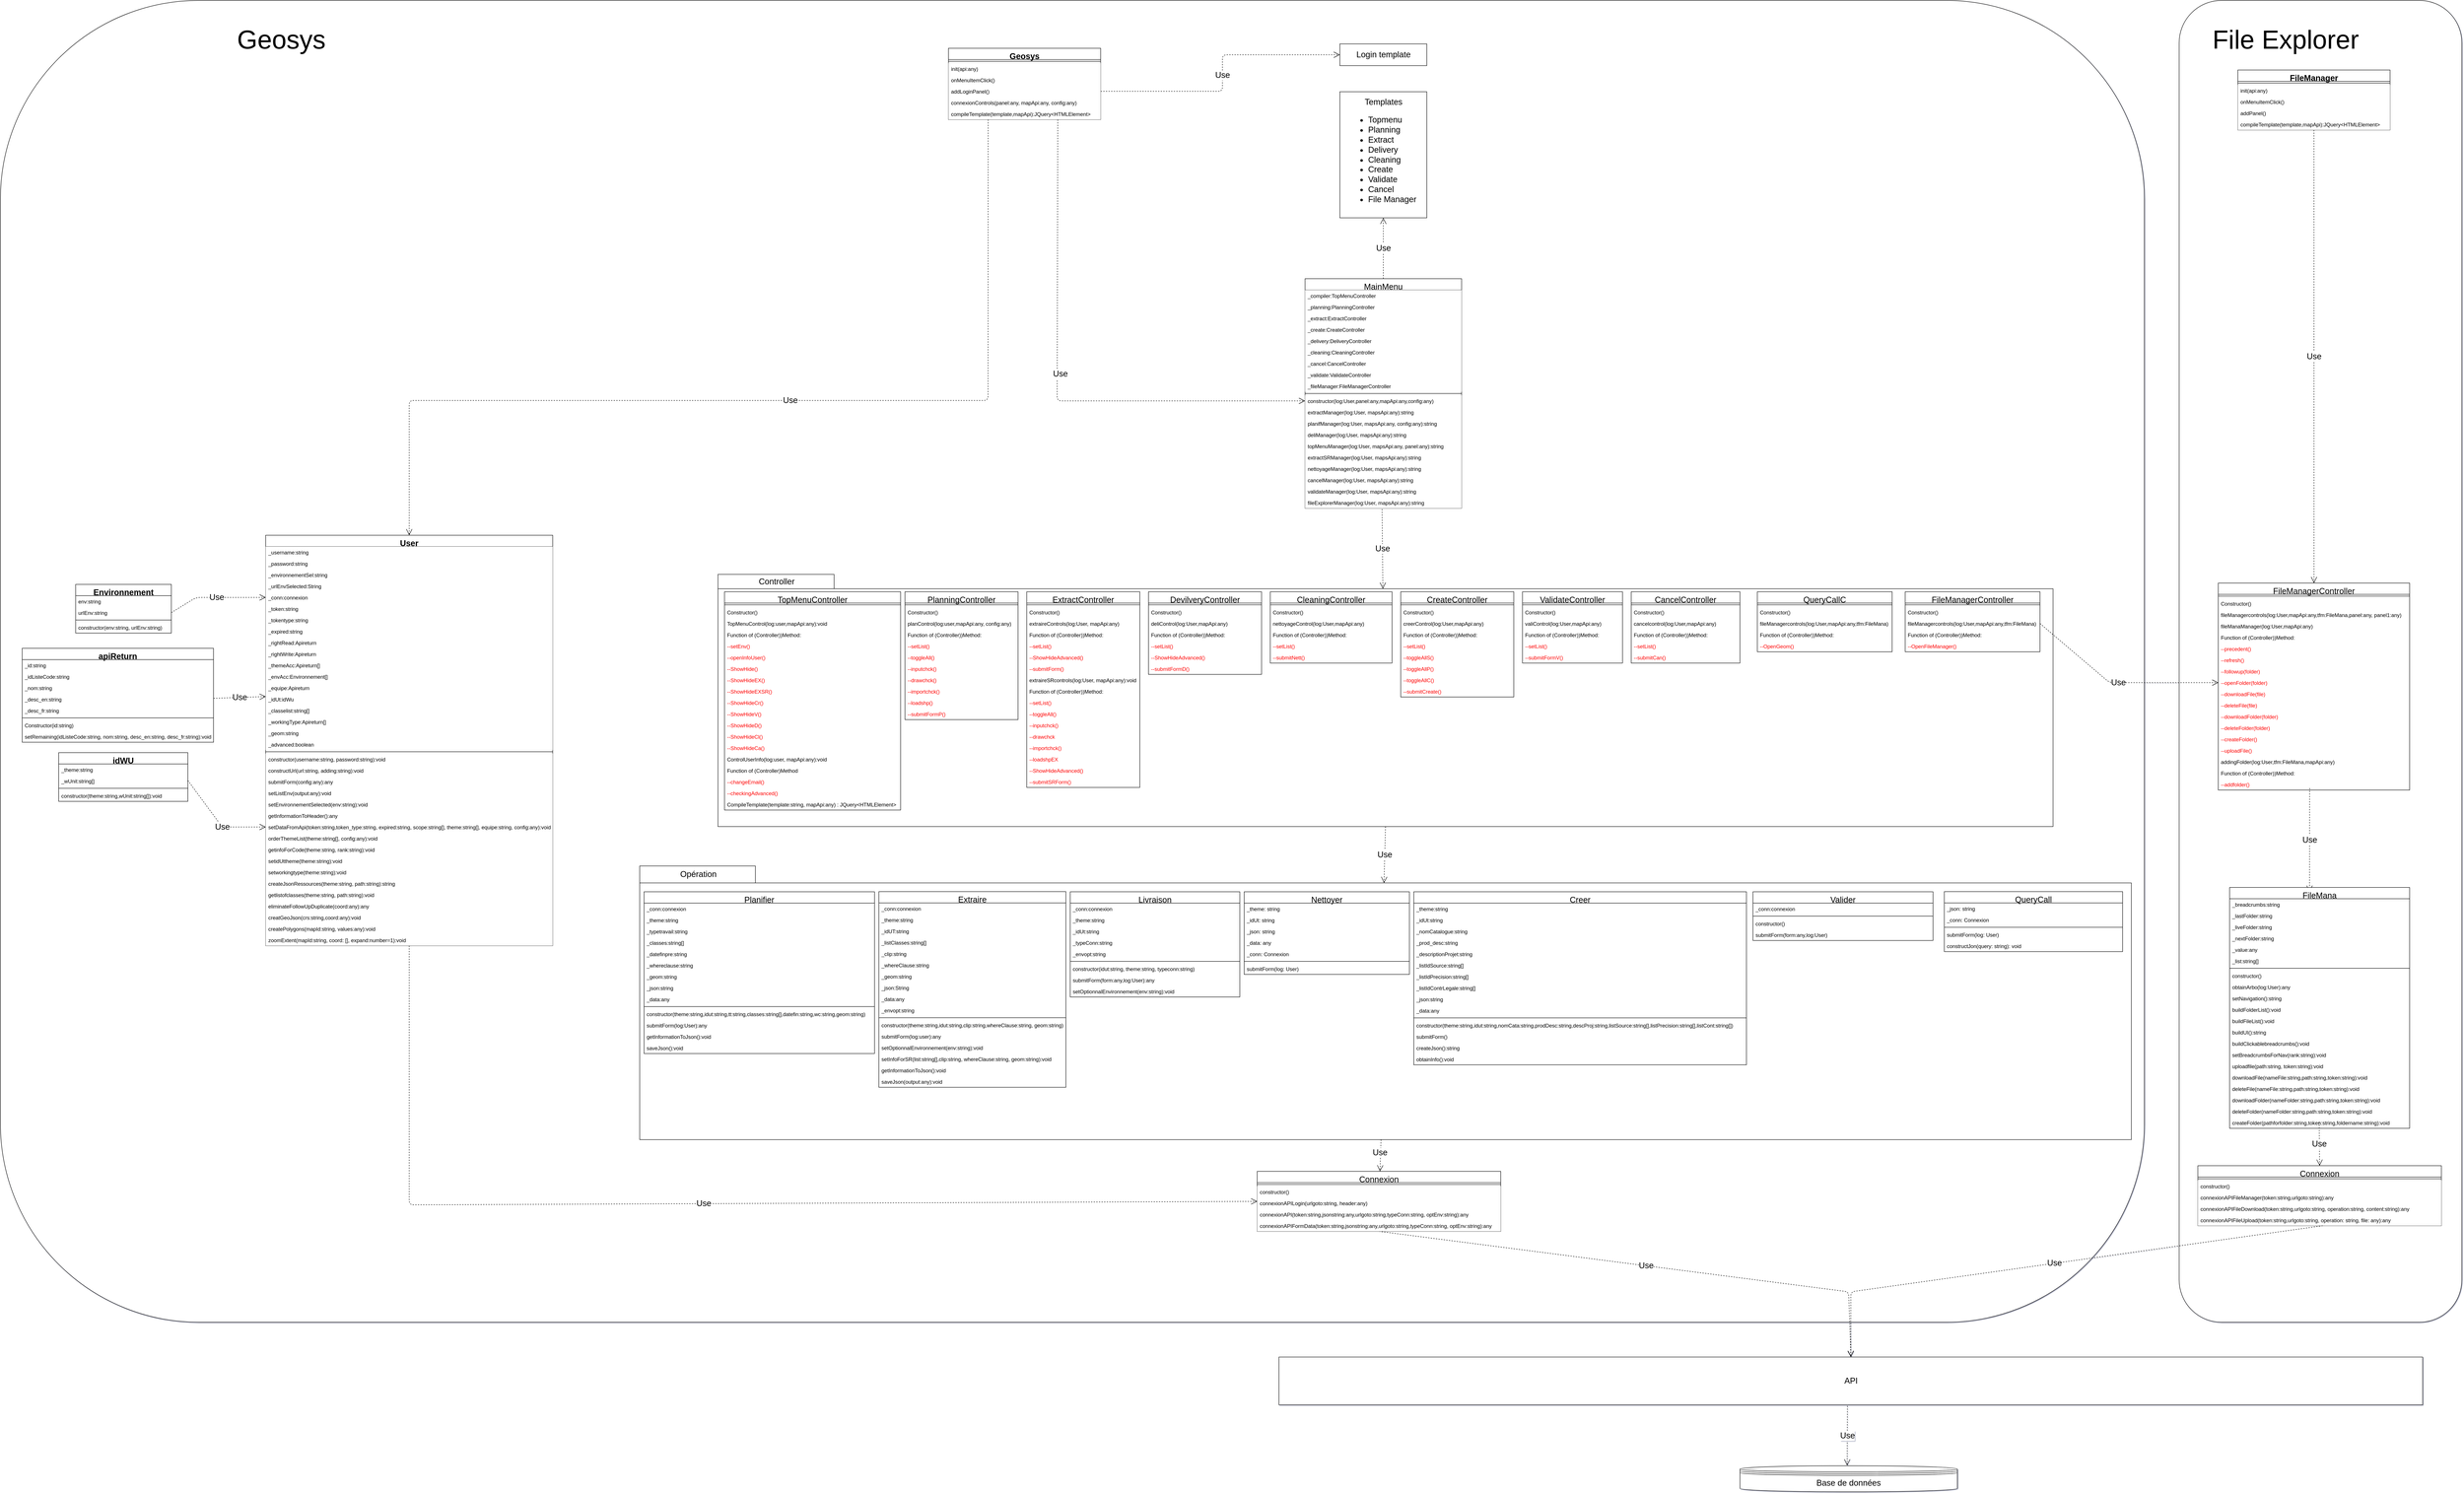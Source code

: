 <mxfile version="12.9.12" type="device"><diagram id="C5RBs43oDa-KdzZeNtuy" name="Page-1"><mxGraphModel dx="6036" dy="3154" grid="1" gridSize="10" guides="1" tooltips="1" connect="1" arrows="1" fold="1" page="1" pageScale="1" pageWidth="827" pageHeight="1169" background="#FFFFFF" math="0" shadow="1"><root><mxCell id="WIyWlLk6GJQsqaUBKTNV-0"/><mxCell id="WIyWlLk6GJQsqaUBKTNV-1" parent="WIyWlLk6GJQsqaUBKTNV-0"/><mxCell id="LNWDgChfVYwa7bfTsVoa-2" value="" style="rounded=1;whiteSpace=wrap;html=1;" vertex="1" parent="WIyWlLk6GJQsqaUBKTNV-1"><mxGeometry x="2660" y="-940" width="650" height="3040" as="geometry"/></mxCell><mxCell id="LNWDgChfVYwa7bfTsVoa-1" value="" style="rounded=1;whiteSpace=wrap;html=1;" vertex="1" parent="WIyWlLk6GJQsqaUBKTNV-1"><mxGeometry x="-2350" y="-940" width="4930" height="3040" as="geometry"/></mxCell><mxCell id="zkfFHV4jXpPFQw0GAbJ--17" value="MainMenu" style="swimlane;fontStyle=0;align=center;verticalAlign=top;childLayout=stackLayout;horizontal=1;startSize=26;horizontalStack=0;resizeParent=1;resizeLast=0;collapsible=1;marginBottom=0;rounded=0;shadow=0;strokeWidth=1;fontSize=19;" parent="WIyWlLk6GJQsqaUBKTNV-1" vertex="1"><mxGeometry x="650" y="-300" width="360" height="528" as="geometry"><mxRectangle x="550" y="140" width="160" height="26" as="alternateBounds"/></mxGeometry></mxCell><mxCell id="zkfFHV4jXpPFQw0GAbJ--19" value="_compiler:TopMenuController" style="text;align=left;verticalAlign=top;spacingLeft=4;spacingRight=4;overflow=hidden;rotatable=0;points=[[0,0.5],[1,0.5]];portConstraint=eastwest;rounded=0;shadow=0;html=0;fillColor=#ffffff;" parent="zkfFHV4jXpPFQw0GAbJ--17" vertex="1"><mxGeometry y="26" width="360" height="26" as="geometry"/></mxCell><mxCell id="zkfFHV4jXpPFQw0GAbJ--20" value="_planning:PlanningController" style="text;align=left;verticalAlign=top;spacingLeft=4;spacingRight=4;overflow=hidden;rotatable=0;points=[[0,0.5],[1,0.5]];portConstraint=eastwest;rounded=0;shadow=0;html=0;fillColor=#ffffff;" parent="zkfFHV4jXpPFQw0GAbJ--17" vertex="1"><mxGeometry y="52" width="360" height="26" as="geometry"/></mxCell><mxCell id="WTy0343JoAlPQ2-Thq_8-6" value="_extract:ExtractController" style="text;align=left;verticalAlign=top;spacingLeft=4;spacingRight=4;overflow=hidden;rotatable=0;points=[[0,0.5],[1,0.5]];portConstraint=eastwest;fillColor=#ffffff;" parent="zkfFHV4jXpPFQw0GAbJ--17" vertex="1"><mxGeometry y="78" width="360" height="26" as="geometry"/></mxCell><mxCell id="WTy0343JoAlPQ2-Thq_8-7" value="_create:CreateController" style="text;align=left;verticalAlign=top;spacingLeft=4;spacingRight=4;overflow=hidden;rotatable=0;points=[[0,0.5],[1,0.5]];portConstraint=eastwest;fillColor=#ffffff;" parent="zkfFHV4jXpPFQw0GAbJ--17" vertex="1"><mxGeometry y="104" width="360" height="26" as="geometry"/></mxCell><mxCell id="WTy0343JoAlPQ2-Thq_8-8" value="_delivery:DeliveryController" style="text;align=left;verticalAlign=top;spacingLeft=4;spacingRight=4;overflow=hidden;rotatable=0;points=[[0,0.5],[1,0.5]];portConstraint=eastwest;fillColor=#ffffff;" parent="zkfFHV4jXpPFQw0GAbJ--17" vertex="1"><mxGeometry y="130" width="360" height="26" as="geometry"/></mxCell><mxCell id="zkfFHV4jXpPFQw0GAbJ--1" value="_cleaning:CleaningController" style="text;align=left;verticalAlign=top;spacingLeft=4;spacingRight=4;overflow=hidden;rotatable=0;points=[[0,0.5],[1,0.5]];portConstraint=eastwest;fillColor=#ffffff;" parent="zkfFHV4jXpPFQw0GAbJ--17" vertex="1"><mxGeometry y="156" width="360" height="26" as="geometry"/></mxCell><mxCell id="WTy0343JoAlPQ2-Thq_8-5" value="_cancel:CancelController" style="text;align=left;verticalAlign=top;spacingLeft=4;spacingRight=4;overflow=hidden;rotatable=0;points=[[0,0.5],[1,0.5]];portConstraint=eastwest;fillColor=#ffffff;" parent="zkfFHV4jXpPFQw0GAbJ--17" vertex="1"><mxGeometry y="182" width="360" height="26" as="geometry"/></mxCell><mxCell id="WTy0343JoAlPQ2-Thq_8-4" value="_validate:ValidateController" style="text;align=left;verticalAlign=top;spacingLeft=4;spacingRight=4;overflow=hidden;rotatable=0;points=[[0,0.5],[1,0.5]];portConstraint=eastwest;fillColor=#ffffff;" parent="zkfFHV4jXpPFQw0GAbJ--17" vertex="1"><mxGeometry y="208" width="360" height="26" as="geometry"/></mxCell><mxCell id="WTy0343JoAlPQ2-Thq_8-3" value="_fileManager:FileManagerController" style="text;align=left;verticalAlign=top;spacingLeft=4;spacingRight=4;overflow=hidden;rotatable=0;points=[[0,0.5],[1,0.5]];portConstraint=eastwest;fillColor=#ffffff;" parent="zkfFHV4jXpPFQw0GAbJ--17" vertex="1"><mxGeometry y="234" width="360" height="26" as="geometry"/></mxCell><mxCell id="zkfFHV4jXpPFQw0GAbJ--23" value="" style="line;html=1;strokeWidth=1;align=left;verticalAlign=middle;spacingTop=-1;spacingLeft=3;spacingRight=3;rotatable=0;labelPosition=right;points=[];portConstraint=eastwest;fillColor=#ffffff;" parent="zkfFHV4jXpPFQw0GAbJ--17" vertex="1"><mxGeometry y="260" width="360" height="8" as="geometry"/></mxCell><mxCell id="zkfFHV4jXpPFQw0GAbJ--24" value="constructor(log:User,panel:any,mapApi:any,config:any)" style="text;align=left;verticalAlign=top;spacingLeft=4;spacingRight=4;overflow=hidden;rotatable=0;points=[[0,0.5],[1,0.5]];portConstraint=eastwest;fillColor=#ffffff;" parent="zkfFHV4jXpPFQw0GAbJ--17" vertex="1"><mxGeometry y="268" width="360" height="26" as="geometry"/></mxCell><mxCell id="WTy0343JoAlPQ2-Thq_8-14" value="extractManager(log:User, mapsApi:any):string" style="text;align=left;verticalAlign=top;spacingLeft=4;spacingRight=4;overflow=hidden;rotatable=0;points=[[0,0.5],[1,0.5]];portConstraint=eastwest;fillColor=#ffffff;" parent="zkfFHV4jXpPFQw0GAbJ--17" vertex="1"><mxGeometry y="294" width="360" height="26" as="geometry"/></mxCell><mxCell id="WTy0343JoAlPQ2-Thq_8-15" value="planifManager(log:User, mapsApi:any, config:any):string" style="text;align=left;verticalAlign=top;spacingLeft=4;spacingRight=4;overflow=hidden;rotatable=0;points=[[0,0.5],[1,0.5]];portConstraint=eastwest;fillColor=#ffffff;" parent="zkfFHV4jXpPFQw0GAbJ--17" vertex="1"><mxGeometry y="320" width="360" height="26" as="geometry"/></mxCell><mxCell id="WTy0343JoAlPQ2-Thq_8-12" value="deliManager(log:User, mapsApi:any):string" style="text;align=left;verticalAlign=top;spacingLeft=4;spacingRight=4;overflow=hidden;rotatable=0;points=[[0,0.5],[1,0.5]];portConstraint=eastwest;fillColor=#ffffff;" parent="zkfFHV4jXpPFQw0GAbJ--17" vertex="1"><mxGeometry y="346" width="360" height="26" as="geometry"/></mxCell><mxCell id="WTy0343JoAlPQ2-Thq_8-11" value="topMenuManager(log:User, mapsApi:any, panel:any):string" style="text;align=left;verticalAlign=top;spacingLeft=4;spacingRight=4;overflow=hidden;rotatable=0;points=[[0,0.5],[1,0.5]];portConstraint=eastwest;fillColor=#ffffff;" parent="zkfFHV4jXpPFQw0GAbJ--17" vertex="1"><mxGeometry y="372" width="360" height="26" as="geometry"/></mxCell><mxCell id="WTy0343JoAlPQ2-Thq_8-10" value="extractSRManager(log:User, mapsApi:any):string" style="text;align=left;verticalAlign=top;spacingLeft=4;spacingRight=4;overflow=hidden;rotatable=0;points=[[0,0.5],[1,0.5]];portConstraint=eastwest;fillColor=#ffffff;" parent="zkfFHV4jXpPFQw0GAbJ--17" vertex="1"><mxGeometry y="398" width="360" height="26" as="geometry"/></mxCell><mxCell id="WTy0343JoAlPQ2-Thq_8-13" value="nettoyageManager(log:User, mapsApi:any):string" style="text;align=left;verticalAlign=top;spacingLeft=4;spacingRight=4;overflow=hidden;rotatable=0;points=[[0,0.5],[1,0.5]];portConstraint=eastwest;fillColor=#ffffff;" parent="zkfFHV4jXpPFQw0GAbJ--17" vertex="1"><mxGeometry y="424" width="360" height="26" as="geometry"/></mxCell><mxCell id="WTy0343JoAlPQ2-Thq_8-16" value="cancelManager(log:User, mapsApi:any):string" style="text;align=left;verticalAlign=top;spacingLeft=4;spacingRight=4;overflow=hidden;rotatable=0;points=[[0,0.5],[1,0.5]];portConstraint=eastwest;fillColor=#ffffff;" parent="zkfFHV4jXpPFQw0GAbJ--17" vertex="1"><mxGeometry y="450" width="360" height="26" as="geometry"/></mxCell><mxCell id="zkfFHV4jXpPFQw0GAbJ--25" value="validateManager(log:User, mapsApi:any):string" style="text;align=left;verticalAlign=top;spacingLeft=4;spacingRight=4;overflow=hidden;rotatable=0;points=[[0,0.5],[1,0.5]];portConstraint=eastwest;fillColor=#ffffff;" parent="zkfFHV4jXpPFQw0GAbJ--17" vertex="1"><mxGeometry y="476" width="360" height="26" as="geometry"/></mxCell><mxCell id="WTy0343JoAlPQ2-Thq_8-9" value="fileExplorerManager(log:User, mapsApi:any):string" style="text;align=left;verticalAlign=top;spacingLeft=4;spacingRight=4;overflow=hidden;rotatable=0;points=[[0,0.5],[1,0.5]];portConstraint=eastwest;fillColor=#ffffff;" parent="zkfFHV4jXpPFQw0GAbJ--17" vertex="1"><mxGeometry y="502" width="360" height="26" as="geometry"/></mxCell><mxCell id="WTy0343JoAlPQ2-Thq_8-0" value="Templates&lt;br&gt;&lt;ul&gt;&lt;li style=&quot;text-align: left&quot;&gt;Topmenu&lt;/li&gt;&lt;li style=&quot;text-align: left&quot;&gt;Planning&lt;/li&gt;&lt;li style=&quot;text-align: left&quot;&gt;Extract&lt;/li&gt;&lt;li style=&quot;text-align: left&quot;&gt;Delivery&lt;/li&gt;&lt;li style=&quot;text-align: left&quot;&gt;Cleaning&lt;/li&gt;&lt;li style=&quot;text-align: left&quot;&gt;Create&lt;/li&gt;&lt;li style=&quot;text-align: left&quot;&gt;Validate&lt;/li&gt;&lt;li style=&quot;text-align: left&quot;&gt;Cancel&lt;/li&gt;&lt;li style=&quot;text-align: left&quot;&gt;File Manager&lt;/li&gt;&lt;/ul&gt;" style="html=1;fontSize=19;" parent="WIyWlLk6GJQsqaUBKTNV-1" vertex="1"><mxGeometry x="730" y="-730" width="200" height="290" as="geometry"/></mxCell><mxCell id="WTy0343JoAlPQ2-Thq_8-18" value="Geosys" style="swimlane;fontStyle=1;align=center;verticalAlign=top;childLayout=stackLayout;horizontal=1;startSize=26;horizontalStack=0;resizeParent=1;resizeParentMax=0;resizeLast=0;collapsible=1;marginBottom=0;fontSize=19;" parent="WIyWlLk6GJQsqaUBKTNV-1" vertex="1"><mxGeometry x="-170" y="-830" width="350" height="164" as="geometry"/></mxCell><mxCell id="WTy0343JoAlPQ2-Thq_8-20" value="" style="line;strokeWidth=1;fillColor=none;align=left;verticalAlign=middle;spacingTop=-1;spacingLeft=3;spacingRight=3;rotatable=0;labelPosition=right;points=[];portConstraint=eastwest;" parent="WTy0343JoAlPQ2-Thq_8-18" vertex="1"><mxGeometry y="26" width="350" height="8" as="geometry"/></mxCell><mxCell id="WTy0343JoAlPQ2-Thq_8-30" value="init(api:any)" style="text;strokeColor=none;fillColor=#ffffff;align=left;verticalAlign=top;spacingLeft=4;spacingRight=4;overflow=hidden;rotatable=0;points=[[0,0.5],[1,0.5]];portConstraint=eastwest;" parent="WTy0343JoAlPQ2-Thq_8-18" vertex="1"><mxGeometry y="34" width="350" height="26" as="geometry"/></mxCell><mxCell id="WTy0343JoAlPQ2-Thq_8-21" value="onMenuItemClick()" style="text;strokeColor=none;fillColor=#ffffff;align=left;verticalAlign=top;spacingLeft=4;spacingRight=4;overflow=hidden;rotatable=0;points=[[0,0.5],[1,0.5]];portConstraint=eastwest;" parent="WTy0343JoAlPQ2-Thq_8-18" vertex="1"><mxGeometry y="60" width="350" height="26" as="geometry"/></mxCell><mxCell id="WTy0343JoAlPQ2-Thq_8-22" value="addLoginPanel()" style="text;strokeColor=none;fillColor=#ffffff;align=left;verticalAlign=top;spacingLeft=4;spacingRight=4;overflow=hidden;rotatable=0;points=[[0,0.5],[1,0.5]];portConstraint=eastwest;" parent="WTy0343JoAlPQ2-Thq_8-18" vertex="1"><mxGeometry y="86" width="350" height="26" as="geometry"/></mxCell><mxCell id="WTy0343JoAlPQ2-Thq_8-23" value="connexionControls(panel:any, mapApi:any, config:any)" style="text;strokeColor=none;fillColor=#ffffff;align=left;verticalAlign=top;spacingLeft=4;spacingRight=4;overflow=hidden;rotatable=0;points=[[0,0.5],[1,0.5]];portConstraint=eastwest;" parent="WTy0343JoAlPQ2-Thq_8-18" vertex="1"><mxGeometry y="112" width="350" height="26" as="geometry"/></mxCell><mxCell id="WTy0343JoAlPQ2-Thq_8-28" value="compileTemplate(template,mapApi):JQuery&lt;HTMLElement&gt;" style="text;strokeColor=none;fillColor=#ffffff;align=left;verticalAlign=top;spacingLeft=4;spacingRight=4;overflow=hidden;rotatable=0;points=[[0,0.5],[1,0.5]];portConstraint=eastwest;" parent="WTy0343JoAlPQ2-Thq_8-18" vertex="1"><mxGeometry y="138" width="350" height="26" as="geometry"/></mxCell><mxCell id="WTy0343JoAlPQ2-Thq_8-36" value="User" style="swimlane;fontStyle=1;align=center;verticalAlign=top;childLayout=stackLayout;horizontal=1;startSize=26;horizontalStack=0;resizeParent=1;resizeParentMax=0;resizeLast=0;collapsible=1;marginBottom=0;fillColor=#ffffff;fontSize=19;" parent="WIyWlLk6GJQsqaUBKTNV-1" vertex="1"><mxGeometry x="-1740" y="290" width="660" height="944" as="geometry"><mxRectangle x="-420" y="30" width="60" height="26" as="alternateBounds"/></mxGeometry></mxCell><mxCell id="WTy0343JoAlPQ2-Thq_8-37" value="_username:string" style="text;strokeColor=none;fillColor=#ffffff;align=left;verticalAlign=top;spacingLeft=4;spacingRight=4;overflow=hidden;rotatable=0;points=[[0,0.5],[1,0.5]];portConstraint=eastwest;" parent="WTy0343JoAlPQ2-Thq_8-36" vertex="1"><mxGeometry y="26" width="660" height="26" as="geometry"/></mxCell><mxCell id="WTy0343JoAlPQ2-Thq_8-26" value="_password:string" style="text;strokeColor=none;fillColor=#ffffff;align=left;verticalAlign=top;spacingLeft=4;spacingRight=4;overflow=hidden;rotatable=0;points=[[0,0.5],[1,0.5]];portConstraint=eastwest;" parent="WTy0343JoAlPQ2-Thq_8-36" vertex="1"><mxGeometry y="52" width="660" height="26" as="geometry"/></mxCell><mxCell id="WTy0343JoAlPQ2-Thq_8-47" value="_environnementSel:string" style="text;strokeColor=none;fillColor=#ffffff;align=left;verticalAlign=top;spacingLeft=4;spacingRight=4;overflow=hidden;rotatable=0;points=[[0,0.5],[1,0.5]];portConstraint=eastwest;" parent="WTy0343JoAlPQ2-Thq_8-36" vertex="1"><mxGeometry y="78" width="660" height="26" as="geometry"/></mxCell><mxCell id="WTy0343JoAlPQ2-Thq_8-44" value="_urlEnvSelected:String" style="text;strokeColor=none;fillColor=#ffffff;align=left;verticalAlign=top;spacingLeft=4;spacingRight=4;overflow=hidden;rotatable=0;points=[[0,0.5],[1,0.5]];portConstraint=eastwest;" parent="WTy0343JoAlPQ2-Thq_8-36" vertex="1"><mxGeometry y="104" width="660" height="26" as="geometry"/></mxCell><mxCell id="WTy0343JoAlPQ2-Thq_8-45" value="_conn:connexion" style="text;strokeColor=none;fillColor=#ffffff;align=left;verticalAlign=top;spacingLeft=4;spacingRight=4;overflow=hidden;rotatable=0;points=[[0,0.5],[1,0.5]];portConstraint=eastwest;" parent="WTy0343JoAlPQ2-Thq_8-36" vertex="1"><mxGeometry y="130" width="660" height="26" as="geometry"/></mxCell><mxCell id="WTy0343JoAlPQ2-Thq_8-24" value="_token:string" style="text;strokeColor=none;fillColor=#ffffff;align=left;verticalAlign=top;spacingLeft=4;spacingRight=4;overflow=hidden;rotatable=0;points=[[0,0.5],[1,0.5]];portConstraint=eastwest;" parent="WTy0343JoAlPQ2-Thq_8-36" vertex="1"><mxGeometry y="156" width="660" height="26" as="geometry"/></mxCell><mxCell id="WTy0343JoAlPQ2-Thq_8-46" value="_tokentype:string" style="text;strokeColor=none;fillColor=#ffffff;align=left;verticalAlign=top;spacingLeft=4;spacingRight=4;overflow=hidden;rotatable=0;points=[[0,0.5],[1,0.5]];portConstraint=eastwest;" parent="WTy0343JoAlPQ2-Thq_8-36" vertex="1"><mxGeometry y="182" width="660" height="26" as="geometry"/></mxCell><mxCell id="WTy0343JoAlPQ2-Thq_8-29" value="_expired:string" style="text;strokeColor=none;fillColor=#ffffff;align=left;verticalAlign=top;spacingLeft=4;spacingRight=4;overflow=hidden;rotatable=0;points=[[0,0.5],[1,0.5]];portConstraint=eastwest;" parent="WTy0343JoAlPQ2-Thq_8-36" vertex="1"><mxGeometry y="208" width="660" height="26" as="geometry"/></mxCell><mxCell id="WTy0343JoAlPQ2-Thq_8-48" value="_rightRead:Apireturn" style="text;strokeColor=none;fillColor=#ffffff;align=left;verticalAlign=top;spacingLeft=4;spacingRight=4;overflow=hidden;rotatable=0;points=[[0,0.5],[1,0.5]];portConstraint=eastwest;" parent="WTy0343JoAlPQ2-Thq_8-36" vertex="1"><mxGeometry y="234" width="660" height="26" as="geometry"/></mxCell><mxCell id="WTy0343JoAlPQ2-Thq_8-53" value="_rightWrite:Apireturn" style="text;strokeColor=none;fillColor=#ffffff;align=left;verticalAlign=top;spacingLeft=4;spacingRight=4;overflow=hidden;rotatable=0;points=[[0,0.5],[1,0.5]];portConstraint=eastwest;" parent="WTy0343JoAlPQ2-Thq_8-36" vertex="1"><mxGeometry y="260" width="660" height="26" as="geometry"/></mxCell><mxCell id="WTy0343JoAlPQ2-Thq_8-50" value="_themeAcc:Apireturn[]" style="text;strokeColor=none;fillColor=#ffffff;align=left;verticalAlign=top;spacingLeft=4;spacingRight=4;overflow=hidden;rotatable=0;points=[[0,0.5],[1,0.5]];portConstraint=eastwest;" parent="WTy0343JoAlPQ2-Thq_8-36" vertex="1"><mxGeometry y="286" width="660" height="26" as="geometry"/></mxCell><mxCell id="WTy0343JoAlPQ2-Thq_8-51" value="_envAcc:Environnement[]" style="text;strokeColor=none;fillColor=#ffffff;align=left;verticalAlign=top;spacingLeft=4;spacingRight=4;overflow=hidden;rotatable=0;points=[[0,0.5],[1,0.5]];portConstraint=eastwest;" parent="WTy0343JoAlPQ2-Thq_8-36" vertex="1"><mxGeometry y="312" width="660" height="26" as="geometry"/></mxCell><mxCell id="WTy0343JoAlPQ2-Thq_8-49" value="_equipe:Apireturn" style="text;strokeColor=none;fillColor=#ffffff;align=left;verticalAlign=top;spacingLeft=4;spacingRight=4;overflow=hidden;rotatable=0;points=[[0,0.5],[1,0.5]];portConstraint=eastwest;" parent="WTy0343JoAlPQ2-Thq_8-36" vertex="1"><mxGeometry y="338" width="660" height="26" as="geometry"/></mxCell><mxCell id="WTy0343JoAlPQ2-Thq_8-52" value="_idUt:idWu" style="text;strokeColor=none;fillColor=#ffffff;align=left;verticalAlign=top;spacingLeft=4;spacingRight=4;overflow=hidden;rotatable=0;points=[[0,0.5],[1,0.5]];portConstraint=eastwest;" parent="WTy0343JoAlPQ2-Thq_8-36" vertex="1"><mxGeometry y="364" width="660" height="26" as="geometry"/></mxCell><mxCell id="WTy0343JoAlPQ2-Thq_8-63" value="_classelist:string[]" style="text;strokeColor=none;fillColor=#ffffff;align=left;verticalAlign=top;spacingLeft=4;spacingRight=4;overflow=hidden;rotatable=0;points=[[0,0.5],[1,0.5]];portConstraint=eastwest;" parent="WTy0343JoAlPQ2-Thq_8-36" vertex="1"><mxGeometry y="390" width="660" height="26" as="geometry"/></mxCell><mxCell id="WTy0343JoAlPQ2-Thq_8-64" value="_workingType:Apireturn[]" style="text;strokeColor=none;fillColor=#ffffff;align=left;verticalAlign=top;spacingLeft=4;spacingRight=4;overflow=hidden;rotatable=0;points=[[0,0.5],[1,0.5]];portConstraint=eastwest;" parent="WTy0343JoAlPQ2-Thq_8-36" vertex="1"><mxGeometry y="416" width="660" height="26" as="geometry"/></mxCell><mxCell id="WTy0343JoAlPQ2-Thq_8-65" value="_geom:string" style="text;strokeColor=none;fillColor=#ffffff;align=left;verticalAlign=top;spacingLeft=4;spacingRight=4;overflow=hidden;rotatable=0;points=[[0,0.5],[1,0.5]];portConstraint=eastwest;" parent="WTy0343JoAlPQ2-Thq_8-36" vertex="1"><mxGeometry y="442" width="660" height="26" as="geometry"/></mxCell><mxCell id="WTy0343JoAlPQ2-Thq_8-25" value="_advanced:boolean" style="text;strokeColor=none;fillColor=#ffffff;align=left;verticalAlign=top;spacingLeft=4;spacingRight=4;overflow=hidden;rotatable=0;points=[[0,0.5],[1,0.5]];portConstraint=eastwest;" parent="WTy0343JoAlPQ2-Thq_8-36" vertex="1"><mxGeometry y="468" width="660" height="26" as="geometry"/></mxCell><mxCell id="WTy0343JoAlPQ2-Thq_8-38" value="" style="line;strokeWidth=1;fillColor=none;align=left;verticalAlign=middle;spacingTop=-1;spacingLeft=3;spacingRight=3;rotatable=0;labelPosition=right;points=[];portConstraint=eastwest;" parent="WTy0343JoAlPQ2-Thq_8-36" vertex="1"><mxGeometry y="494" width="660" height="8" as="geometry"/></mxCell><mxCell id="WTy0343JoAlPQ2-Thq_8-39" value="constructor(username:string, password:string):void" style="text;strokeColor=none;fillColor=#ffffff;align=left;verticalAlign=top;spacingLeft=4;spacingRight=4;overflow=hidden;rotatable=0;points=[[0,0.5],[1,0.5]];portConstraint=eastwest;" parent="WTy0343JoAlPQ2-Thq_8-36" vertex="1"><mxGeometry y="502" width="660" height="26" as="geometry"/></mxCell><mxCell id="WTy0343JoAlPQ2-Thq_8-40" value="constructUrl(url:string, adding:string):void" style="text;strokeColor=none;fillColor=#ffffff;align=left;verticalAlign=top;spacingLeft=4;spacingRight=4;overflow=hidden;rotatable=0;points=[[0,0.5],[1,0.5]];portConstraint=eastwest;" parent="WTy0343JoAlPQ2-Thq_8-36" vertex="1"><mxGeometry y="528" width="660" height="26" as="geometry"/></mxCell><mxCell id="WTy0343JoAlPQ2-Thq_8-56" value="submitForm(config:any):any" style="text;strokeColor=none;fillColor=#ffffff;align=left;verticalAlign=top;spacingLeft=4;spacingRight=4;overflow=hidden;rotatable=0;points=[[0,0.5],[1,0.5]];portConstraint=eastwest;" parent="WTy0343JoAlPQ2-Thq_8-36" vertex="1"><mxGeometry y="554" width="660" height="26" as="geometry"/></mxCell><mxCell id="WTy0343JoAlPQ2-Thq_8-54" value="setListEnv(output:any):void" style="text;strokeColor=none;fillColor=#ffffff;align=left;verticalAlign=top;spacingLeft=4;spacingRight=4;overflow=hidden;rotatable=0;points=[[0,0.5],[1,0.5]];portConstraint=eastwest;" parent="WTy0343JoAlPQ2-Thq_8-36" vertex="1"><mxGeometry y="580" width="660" height="26" as="geometry"/></mxCell><mxCell id="WTy0343JoAlPQ2-Thq_8-55" value="setEnvironnementSelected(env:string):void" style="text;strokeColor=none;fillColor=#ffffff;align=left;verticalAlign=top;spacingLeft=4;spacingRight=4;overflow=hidden;rotatable=0;points=[[0,0.5],[1,0.5]];portConstraint=eastwest;" parent="WTy0343JoAlPQ2-Thq_8-36" vertex="1"><mxGeometry y="606" width="660" height="26" as="geometry"/></mxCell><mxCell id="WTy0343JoAlPQ2-Thq_8-27" value="getInformationToHeader():any" style="text;strokeColor=none;fillColor=#ffffff;align=left;verticalAlign=top;spacingLeft=4;spacingRight=4;overflow=hidden;rotatable=0;points=[[0,0.5],[1,0.5]];portConstraint=eastwest;" parent="WTy0343JoAlPQ2-Thq_8-36" vertex="1"><mxGeometry y="632" width="660" height="26" as="geometry"/></mxCell><mxCell id="WTy0343JoAlPQ2-Thq_8-58" value="setDataFromApi(token:string,token_type:string, expired:string, scope:string[], theme:string[], equipe:string, config:any):void" style="text;strokeColor=none;fillColor=#ffffff;align=left;verticalAlign=top;spacingLeft=4;spacingRight=4;overflow=hidden;rotatable=0;points=[[0,0.5],[1,0.5]];portConstraint=eastwest;" parent="WTy0343JoAlPQ2-Thq_8-36" vertex="1"><mxGeometry y="658" width="660" height="26" as="geometry"/></mxCell><mxCell id="WTy0343JoAlPQ2-Thq_8-62" value="orderThemeList(theme:string[], config:any):void" style="text;strokeColor=none;fillColor=#ffffff;align=left;verticalAlign=top;spacingLeft=4;spacingRight=4;overflow=hidden;rotatable=0;points=[[0,0.5],[1,0.5]];portConstraint=eastwest;" parent="WTy0343JoAlPQ2-Thq_8-36" vertex="1"><mxGeometry y="684" width="660" height="26" as="geometry"/></mxCell><mxCell id="WTy0343JoAlPQ2-Thq_8-59" value="getinfoForCode(theme:string, rank:string):void" style="text;strokeColor=none;fillColor=#ffffff;align=left;verticalAlign=top;spacingLeft=4;spacingRight=4;overflow=hidden;rotatable=0;points=[[0,0.5],[1,0.5]];portConstraint=eastwest;" parent="WTy0343JoAlPQ2-Thq_8-36" vertex="1"><mxGeometry y="710" width="660" height="26" as="geometry"/></mxCell><mxCell id="WTy0343JoAlPQ2-Thq_8-61" value="setidUttheme(theme:string):void" style="text;strokeColor=none;fillColor=#ffffff;align=left;verticalAlign=top;spacingLeft=4;spacingRight=4;overflow=hidden;rotatable=0;points=[[0,0.5],[1,0.5]];portConstraint=eastwest;" parent="WTy0343JoAlPQ2-Thq_8-36" vertex="1"><mxGeometry y="736" width="660" height="26" as="geometry"/></mxCell><mxCell id="WTy0343JoAlPQ2-Thq_8-41" value="setworkingtype(theme:string):void" style="text;strokeColor=none;fillColor=#ffffff;align=left;verticalAlign=top;spacingLeft=4;spacingRight=4;overflow=hidden;rotatable=0;points=[[0,0.5],[1,0.5]];portConstraint=eastwest;" parent="WTy0343JoAlPQ2-Thq_8-36" vertex="1"><mxGeometry y="762" width="660" height="26" as="geometry"/></mxCell><mxCell id="WTy0343JoAlPQ2-Thq_8-57" value="createJsonRessources(theme:string, path:string):string" style="text;strokeColor=none;fillColor=#ffffff;align=left;verticalAlign=top;spacingLeft=4;spacingRight=4;overflow=hidden;rotatable=0;points=[[0,0.5],[1,0.5]];portConstraint=eastwest;" parent="WTy0343JoAlPQ2-Thq_8-36" vertex="1"><mxGeometry y="788" width="660" height="26" as="geometry"/></mxCell><mxCell id="WTy0343JoAlPQ2-Thq_8-42" value="getlistofclasses(theme:string, path:string):void" style="text;strokeColor=none;fillColor=#ffffff;align=left;verticalAlign=top;spacingLeft=4;spacingRight=4;overflow=hidden;rotatable=0;points=[[0,0.5],[1,0.5]];portConstraint=eastwest;" parent="WTy0343JoAlPQ2-Thq_8-36" vertex="1"><mxGeometry y="814" width="660" height="26" as="geometry"/></mxCell><mxCell id="WTy0343JoAlPQ2-Thq_8-67" value="eliminateFollowUpDuplicate(coord:any):any" style="text;strokeColor=none;fillColor=#ffffff;align=left;verticalAlign=top;spacingLeft=4;spacingRight=4;overflow=hidden;rotatable=0;points=[[0,0.5],[1,0.5]];portConstraint=eastwest;" parent="WTy0343JoAlPQ2-Thq_8-36" vertex="1"><mxGeometry y="840" width="660" height="26" as="geometry"/></mxCell><mxCell id="WTy0343JoAlPQ2-Thq_8-68" value="creatGeoJson(crs:string,coord:any):void" style="text;strokeColor=none;fillColor=#ffffff;align=left;verticalAlign=top;spacingLeft=4;spacingRight=4;overflow=hidden;rotatable=0;points=[[0,0.5],[1,0.5]];portConstraint=eastwest;" parent="WTy0343JoAlPQ2-Thq_8-36" vertex="1"><mxGeometry y="866" width="660" height="26" as="geometry"/></mxCell><mxCell id="WTy0343JoAlPQ2-Thq_8-69" value="createPolygons(mapId:string, values:any):void" style="text;strokeColor=none;fillColor=#ffffff;align=left;verticalAlign=top;spacingLeft=4;spacingRight=4;overflow=hidden;rotatable=0;points=[[0,0.5],[1,0.5]];portConstraint=eastwest;" parent="WTy0343JoAlPQ2-Thq_8-36" vertex="1"><mxGeometry y="892" width="660" height="26" as="geometry"/></mxCell><mxCell id="WTy0343JoAlPQ2-Thq_8-43" value="zoomExtent(mapId:string, coord: [], expand:number=1):void" style="text;strokeColor=none;fillColor=#ffffff;align=left;verticalAlign=top;spacingLeft=4;spacingRight=4;overflow=hidden;rotatable=0;points=[[0,0.5],[1,0.5]];portConstraint=eastwest;" parent="WTy0343JoAlPQ2-Thq_8-36" vertex="1"><mxGeometry y="918" width="660" height="26" as="geometry"/></mxCell><object label="" id="WTy0343JoAlPQ2-Thq_8-70"><mxCell style="shape=folder;fontStyle=1;spacingTop=10;tabWidth=267;tabHeight=33;tabPosition=left;html=1;" parent="WIyWlLk6GJQsqaUBKTNV-1" vertex="1"><mxGeometry x="-700" y="380" width="3070" height="580" as="geometry"/></mxCell></object><mxCell id="WTy0343JoAlPQ2-Thq_8-108" value="Controller" style="text;html=1;strokeColor=none;fillColor=none;align=center;verticalAlign=middle;whiteSpace=wrap;rounded=0;fontSize=19;" parent="WIyWlLk6GJQsqaUBKTNV-1" vertex="1"><mxGeometry x="-690" y="387" width="250" height="20" as="geometry"/></mxCell><mxCell id="WTy0343JoAlPQ2-Thq_8-110" value="" style="shape=folder;fontStyle=1;spacingTop=10;tabWidth=266;tabHeight=39;tabPosition=left;html=1;fontSize=19;" parent="WIyWlLk6GJQsqaUBKTNV-1" vertex="1"><mxGeometry x="-880" y="1050.68" width="3430" height="629.32" as="geometry"/></mxCell><mxCell id="WTy0343JoAlPQ2-Thq_8-111" value="Opération" style="text;html=1;strokeColor=none;fillColor=none;align=center;verticalAlign=middle;whiteSpace=wrap;rounded=0;fontSize=19;" parent="WIyWlLk6GJQsqaUBKTNV-1" vertex="1"><mxGeometry x="-870" y="1060" width="250" height="20" as="geometry"/></mxCell><mxCell id="WRJpgtJ7vjKfYeH6HYAj-44" value="FileManager" style="swimlane;fontStyle=1;align=center;verticalAlign=top;childLayout=stackLayout;horizontal=1;startSize=26;horizontalStack=0;resizeParent=1;resizeParentMax=0;resizeLast=0;collapsible=1;marginBottom=0;fontSize=19;" parent="WIyWlLk6GJQsqaUBKTNV-1" vertex="1"><mxGeometry x="2795" y="-780" width="350" height="138" as="geometry"/></mxCell><mxCell id="WRJpgtJ7vjKfYeH6HYAj-45" value="" style="line;strokeWidth=1;fillColor=none;align=left;verticalAlign=middle;spacingTop=-1;spacingLeft=3;spacingRight=3;rotatable=0;labelPosition=right;points=[];portConstraint=eastwest;" parent="WRJpgtJ7vjKfYeH6HYAj-44" vertex="1"><mxGeometry y="26" width="350" height="8" as="geometry"/></mxCell><mxCell id="WRJpgtJ7vjKfYeH6HYAj-46" value="init(api:any)" style="text;strokeColor=none;fillColor=#ffffff;align=left;verticalAlign=top;spacingLeft=4;spacingRight=4;overflow=hidden;rotatable=0;points=[[0,0.5],[1,0.5]];portConstraint=eastwest;" parent="WRJpgtJ7vjKfYeH6HYAj-44" vertex="1"><mxGeometry y="34" width="350" height="26" as="geometry"/></mxCell><mxCell id="WRJpgtJ7vjKfYeH6HYAj-47" value="onMenuItemClick()" style="text;strokeColor=none;fillColor=#ffffff;align=left;verticalAlign=top;spacingLeft=4;spacingRight=4;overflow=hidden;rotatable=0;points=[[0,0.5],[1,0.5]];portConstraint=eastwest;" parent="WRJpgtJ7vjKfYeH6HYAj-44" vertex="1"><mxGeometry y="60" width="350" height="26" as="geometry"/></mxCell><mxCell id="WRJpgtJ7vjKfYeH6HYAj-48" value="addPanel()" style="text;strokeColor=none;fillColor=#ffffff;align=left;verticalAlign=top;spacingLeft=4;spacingRight=4;overflow=hidden;rotatable=0;points=[[0,0.5],[1,0.5]];portConstraint=eastwest;" parent="WRJpgtJ7vjKfYeH6HYAj-44" vertex="1"><mxGeometry y="86" width="350" height="26" as="geometry"/></mxCell><mxCell id="WRJpgtJ7vjKfYeH6HYAj-50" value="compileTemplate(template,mapApi):JQuery&lt;HTMLElement&gt;" style="text;strokeColor=none;fillColor=#ffffff;align=left;verticalAlign=top;spacingLeft=4;spacingRight=4;overflow=hidden;rotatable=0;points=[[0,0.5],[1,0.5]];portConstraint=eastwest;" parent="WRJpgtJ7vjKfYeH6HYAj-44" vertex="1"><mxGeometry y="112" width="350" height="26" as="geometry"/></mxCell><mxCell id="WTy0343JoAlPQ2-Thq_8-116" value="API" style="html=1;fontSize=19;" parent="WIyWlLk6GJQsqaUBKTNV-1" vertex="1"><mxGeometry x="590" y="2180" width="2630" height="110" as="geometry"/></mxCell><mxCell id="WTy0343JoAlPQ2-Thq_8-237" value="Login template" style="html=1;fontSize=19;fontColor=#000000;" parent="WIyWlLk6GJQsqaUBKTNV-1" vertex="1"><mxGeometry x="730" y="-840" width="200" height="50" as="geometry"/></mxCell><mxCell id="WTy0343JoAlPQ2-Thq_8-238" value="Use" style="endArrow=open;endSize=12;dashed=1;html=1;fontSize=19;fontColor=#000000;entryX=0.499;entryY=0.062;entryDx=0;entryDy=0;entryPerimeter=0;" parent="WIyWlLk6GJQsqaUBKTNV-1" target="WTy0343JoAlPQ2-Thq_8-110" edge="1"><mxGeometry width="160" relative="1" as="geometry"><mxPoint x="835" y="960" as="sourcePoint"/><mxPoint x="920" y="881.68" as="targetPoint"/><Array as="points"/></mxGeometry></mxCell><mxCell id="WTy0343JoAlPQ2-Thq_8-239" value="Use" style="endArrow=open;endSize=12;dashed=1;html=1;fontSize=19;fontColor=#000000;exitX=0.5;exitY=1;exitDx=0;exitDy=0;exitPerimeter=0;entryX=0.925;entryY=-0.043;entryDx=0;entryDy=0;entryPerimeter=0;" parent="WIyWlLk6GJQsqaUBKTNV-1" target="WTy0343JoAlPQ2-Thq_8-84" edge="1"><mxGeometry width="160" relative="1" as="geometry"><mxPoint x="827.08" y="230" as="sourcePoint"/><mxPoint x="825.0" y="354.28" as="targetPoint"/><Array as="points"/></mxGeometry></mxCell><mxCell id="WTy0343JoAlPQ2-Thq_8-240" value="Use" style="endArrow=open;endSize=12;dashed=1;html=1;fontSize=19;fontColor=#000000;exitX=0.5;exitY=0;exitDx=0;exitDy=0;entryX=0.5;entryY=1;entryDx=0;entryDy=0;" parent="WIyWlLk6GJQsqaUBKTNV-1" source="zkfFHV4jXpPFQw0GAbJ--17" target="WTy0343JoAlPQ2-Thq_8-0" edge="1"><mxGeometry width="160" relative="1" as="geometry"><mxPoint x="826.38" y="-440" as="sourcePoint"/><mxPoint x="700" y="-400" as="targetPoint"/><Array as="points"/></mxGeometry></mxCell><mxCell id="WTy0343JoAlPQ2-Thq_8-241" value="Use" style="endArrow=open;endSize=12;dashed=1;html=1;fontSize=19;fontColor=#000000;exitX=0.5;exitY=1;exitDx=0;exitDy=0;exitPerimeter=0;entryX=0;entryY=0.5;entryDx=0;entryDy=0;" parent="WIyWlLk6GJQsqaUBKTNV-1" target="zkfFHV4jXpPFQw0GAbJ--24" edge="1"><mxGeometry x="-0.039" y="7" width="160" relative="1" as="geometry"><mxPoint x="81.38" y="-666" as="sourcePoint"/><mxPoint x="80" y="-526" as="targetPoint"/><Array as="points"><mxPoint x="80" y="-19"/></Array><mxPoint as="offset"/></mxGeometry></mxCell><mxCell id="WTy0343JoAlPQ2-Thq_8-242" value="Use" style="endArrow=open;endSize=12;dashed=1;html=1;fontSize=19;fontColor=#000000;exitX=0.5;exitY=1;exitDx=0;exitDy=0;exitPerimeter=0;entryX=0.5;entryY=0;entryDx=0;entryDy=0;" parent="WIyWlLk6GJQsqaUBKTNV-1" target="WTy0343JoAlPQ2-Thq_8-36" edge="1"><mxGeometry x="-0.037" width="160" relative="1" as="geometry"><mxPoint x="-78.62" y="-666" as="sourcePoint"/><mxPoint x="-80" y="-526" as="targetPoint"/><Array as="points"><mxPoint x="-79" y="-20"/><mxPoint x="-1410" y="-20"/></Array><mxPoint as="offset"/></mxGeometry></mxCell><mxCell id="WTy0343JoAlPQ2-Thq_8-243" value="Use" style="endArrow=open;endSize=12;dashed=1;html=1;fontSize=19;fontColor=#000000;exitX=1;exitY=0.5;exitDx=0;exitDy=0;entryX=0;entryY=0.5;entryDx=0;entryDy=0;" parent="WIyWlLk6GJQsqaUBKTNV-1" source="WTy0343JoAlPQ2-Thq_8-22" target="WTy0343JoAlPQ2-Thq_8-237" edge="1"><mxGeometry width="160" relative="1" as="geometry"><mxPoint x="271.38" y="-750" as="sourcePoint"/><mxPoint x="270" y="-610" as="targetPoint"/><Array as="points"><mxPoint x="460" y="-731"/><mxPoint x="460" y="-815"/></Array></mxGeometry></mxCell><mxCell id="l833pCC3WnqeineC5YqA-9" value="Environnement" style="swimlane;fontStyle=1;align=center;verticalAlign=top;childLayout=stackLayout;horizontal=1;startSize=26;horizontalStack=0;resizeParent=1;resizeParentMax=0;resizeLast=0;collapsible=1;marginBottom=0;fontSize=19;" parent="WIyWlLk6GJQsqaUBKTNV-1" vertex="1"><mxGeometry x="-2177" y="403" width="220" height="112" as="geometry"/></mxCell><mxCell id="l833pCC3WnqeineC5YqA-10" value="env:string" style="text;strokeColor=none;fillColor=none;align=left;verticalAlign=top;spacingLeft=4;spacingRight=4;overflow=hidden;rotatable=0;points=[[0,0.5],[1,0.5]];portConstraint=eastwest;" parent="l833pCC3WnqeineC5YqA-9" vertex="1"><mxGeometry y="26" width="220" height="26" as="geometry"/></mxCell><mxCell id="l833pCC3WnqeineC5YqA-21" value="urlEnv:string" style="text;strokeColor=none;fillColor=none;align=left;verticalAlign=top;spacingLeft=4;spacingRight=4;overflow=hidden;rotatable=0;points=[[0,0.5],[1,0.5]];portConstraint=eastwest;" parent="l833pCC3WnqeineC5YqA-9" vertex="1"><mxGeometry y="52" width="220" height="26" as="geometry"/></mxCell><mxCell id="l833pCC3WnqeineC5YqA-11" value="" style="line;strokeWidth=1;fillColor=none;align=left;verticalAlign=middle;spacingTop=-1;spacingLeft=3;spacingRight=3;rotatable=0;labelPosition=right;points=[];portConstraint=eastwest;" parent="l833pCC3WnqeineC5YqA-9" vertex="1"><mxGeometry y="78" width="220" height="8" as="geometry"/></mxCell><mxCell id="l833pCC3WnqeineC5YqA-12" value="constructor(env:string, urlEnv:string)" style="text;strokeColor=none;fillColor=none;align=left;verticalAlign=top;spacingLeft=4;spacingRight=4;overflow=hidden;rotatable=0;points=[[0,0.5],[1,0.5]];portConstraint=eastwest;" parent="l833pCC3WnqeineC5YqA-9" vertex="1"><mxGeometry y="86" width="220" height="26" as="geometry"/></mxCell><mxCell id="WTy0343JoAlPQ2-Thq_8-244" value="Base de données" style="shape=datastore;whiteSpace=wrap;html=1;fontSize=19;fontColor=#000000;" parent="WIyWlLk6GJQsqaUBKTNV-1" vertex="1"><mxGeometry x="1650" y="2430" width="500" height="60" as="geometry"/></mxCell><mxCell id="WTy0343JoAlPQ2-Thq_8-245" value="Use" style="endArrow=open;endSize=12;dashed=1;html=1;fontSize=19;fontColor=#000000;entryX=0.493;entryY=-0.012;entryDx=0;entryDy=0;entryPerimeter=0;exitX=0.497;exitY=1.022;exitDx=0;exitDy=0;exitPerimeter=0;" parent="WIyWlLk6GJQsqaUBKTNV-1" source="WTy0343JoAlPQ2-Thq_8-116" target="WTy0343JoAlPQ2-Thq_8-244" edge="1"><mxGeometry width="160" relative="1" as="geometry"><mxPoint x="770" y="2060" as="sourcePoint"/><mxPoint x="827" y="2052" as="targetPoint"/></mxGeometry></mxCell><mxCell id="WTy0343JoAlPQ2-Thq_8-250" value="Use" style="endArrow=open;endSize=12;dashed=1;html=1;fontSize=19;fontColor=#000000;exitX=0.5;exitY=1;exitDx=0;exitDy=0;entryX=0.5;entryY=0;entryDx=0;entryDy=0;" parent="WIyWlLk6GJQsqaUBKTNV-1" source="WTy0343JoAlPQ2-Thq_8-112" target="WTy0343JoAlPQ2-Thq_8-116" edge="1"><mxGeometry width="160" relative="1" as="geometry"><mxPoint x="920" y="1890" as="sourcePoint"/><mxPoint x="827" y="1940" as="targetPoint"/><Array as="points"><mxPoint x="1900" y="2030"/></Array></mxGeometry></mxCell><mxCell id="WTy0343JoAlPQ2-Thq_8-251" value="Use" style="endArrow=open;endSize=12;dashed=1;html=1;fontSize=19;fontColor=#000000;exitX=0.497;exitY=1;exitDx=0;exitDy=0;exitPerimeter=0;" parent="WIyWlLk6GJQsqaUBKTNV-1" source="WTy0343JoAlPQ2-Thq_8-110" target="WTy0343JoAlPQ2-Thq_8-112" edge="1"><mxGeometry x="-0.175" y="-2" width="160" relative="1" as="geometry"><mxPoint x="826" y="1590" as="sourcePoint"/><mxPoint x="826" y="1685" as="targetPoint"/><mxPoint as="offset"/></mxGeometry></mxCell><mxCell id="7pAGWuwcaNKn68Ydbhko-0" value="Use" style="endArrow=open;endSize=12;dashed=1;html=1;fontSize=19;fontColor=#000000;exitX=0.5;exitY=1;exitDx=0;exitDy=0;entryX=0;entryY=0.5;entryDx=0;entryDy=0;" parent="WIyWlLk6GJQsqaUBKTNV-1" source="WTy0343JoAlPQ2-Thq_8-36" target="WTy0343JoAlPQ2-Thq_8-112" edge="1"><mxGeometry width="160" relative="1" as="geometry"><mxPoint x="-1119.39" y="1234" as="sourcePoint"/><mxPoint x="-490" y="1820" as="targetPoint"/><Array as="points"><mxPoint x="-1410" y="1830"/></Array></mxGeometry></mxCell><mxCell id="WTy0343JoAlPQ2-Thq_8-112" value="Connexion" style="swimlane;fontStyle=0;align=center;verticalAlign=top;childLayout=stackLayout;horizontal=1;startSize=26;horizontalStack=0;resizeParent=1;resizeParentMax=0;resizeLast=0;collapsible=1;marginBottom=0;fontSize=19;" parent="WIyWlLk6GJQsqaUBKTNV-1" vertex="1"><mxGeometry x="540" y="1753" width="560" height="138" as="geometry"/></mxCell><mxCell id="WTy0343JoAlPQ2-Thq_8-114" value="" style="line;strokeWidth=1;fillColor=#ffffff;align=left;verticalAlign=middle;spacingTop=-1;spacingLeft=3;spacingRight=3;rotatable=0;labelPosition=right;points=[];portConstraint=eastwest;" parent="WTy0343JoAlPQ2-Thq_8-112" vertex="1"><mxGeometry y="26" width="560" height="8" as="geometry"/></mxCell><mxCell id="WTy0343JoAlPQ2-Thq_8-115" value="constructor()" style="text;strokeColor=none;fillColor=#ffffff;align=left;verticalAlign=top;spacingLeft=4;spacingRight=4;overflow=hidden;rotatable=0;points=[[0,0.5],[1,0.5]];portConstraint=eastwest;" parent="WTy0343JoAlPQ2-Thq_8-112" vertex="1"><mxGeometry y="34" width="560" height="26" as="geometry"/></mxCell><mxCell id="WTy0343JoAlPQ2-Thq_8-248" value="connexionAPILogin(urlgoto:string, header:any)" style="text;strokeColor=none;fillColor=#ffffff;align=left;verticalAlign=top;spacingLeft=4;spacingRight=4;overflow=hidden;rotatable=0;points=[[0,0.5],[1,0.5]];portConstraint=eastwest;" parent="WTy0343JoAlPQ2-Thq_8-112" vertex="1"><mxGeometry y="60" width="560" height="26" as="geometry"/></mxCell><mxCell id="WTy0343JoAlPQ2-Thq_8-247" value="connexionAPI(token:string,jsonstring:any,urlgoto:string,typeConn:string, optEnv:string):any" style="text;strokeColor=none;fillColor=#ffffff;align=left;verticalAlign=top;spacingLeft=4;spacingRight=4;overflow=hidden;rotatable=0;points=[[0,0.5],[1,0.5]];portConstraint=eastwest;" parent="WTy0343JoAlPQ2-Thq_8-112" vertex="1"><mxGeometry y="86" width="560" height="26" as="geometry"/></mxCell><mxCell id="WTy0343JoAlPQ2-Thq_8-246" value="connexionAPIFormData(token:string,jsonstring:any,urlgoto:string,typeConn:string, optEnv:string):any" style="text;strokeColor=none;fillColor=#ffffff;align=left;verticalAlign=top;spacingLeft=4;spacingRight=4;overflow=hidden;rotatable=0;points=[[0,0.5],[1,0.5]];portConstraint=eastwest;" parent="WTy0343JoAlPQ2-Thq_8-112" vertex="1"><mxGeometry y="112" width="560" height="26" as="geometry"/></mxCell><mxCell id="l833pCC3WnqeineC5YqA-13" value="apiReturn" style="swimlane;fontStyle=1;align=center;verticalAlign=top;childLayout=stackLayout;horizontal=1;startSize=26;horizontalStack=0;resizeParent=1;resizeParentMax=0;resizeLast=0;collapsible=1;marginBottom=0;fontSize=19;" parent="WIyWlLk6GJQsqaUBKTNV-1" vertex="1"><mxGeometry x="-2300" y="550" width="440" height="216" as="geometry"/></mxCell><mxCell id="l833pCC3WnqeineC5YqA-22" value="_id:string" style="text;strokeColor=none;fillColor=none;align=left;verticalAlign=top;spacingLeft=4;spacingRight=4;overflow=hidden;rotatable=0;points=[[0,0.5],[1,0.5]];portConstraint=eastwest;" parent="l833pCC3WnqeineC5YqA-13" vertex="1"><mxGeometry y="26" width="440" height="26" as="geometry"/></mxCell><mxCell id="l833pCC3WnqeineC5YqA-25" value="_idListeCode:string" style="text;strokeColor=none;fillColor=none;align=left;verticalAlign=top;spacingLeft=4;spacingRight=4;overflow=hidden;rotatable=0;points=[[0,0.5],[1,0.5]];portConstraint=eastwest;" parent="l833pCC3WnqeineC5YqA-13" vertex="1"><mxGeometry y="52" width="440" height="26" as="geometry"/></mxCell><mxCell id="l833pCC3WnqeineC5YqA-24" value="_nom:string" style="text;strokeColor=none;fillColor=none;align=left;verticalAlign=top;spacingLeft=4;spacingRight=4;overflow=hidden;rotatable=0;points=[[0,0.5],[1,0.5]];portConstraint=eastwest;" parent="l833pCC3WnqeineC5YqA-13" vertex="1"><mxGeometry y="78" width="440" height="26" as="geometry"/></mxCell><mxCell id="l833pCC3WnqeineC5YqA-23" value="_desc_en:string" style="text;strokeColor=none;fillColor=none;align=left;verticalAlign=top;spacingLeft=4;spacingRight=4;overflow=hidden;rotatable=0;points=[[0,0.5],[1,0.5]];portConstraint=eastwest;" parent="l833pCC3WnqeineC5YqA-13" vertex="1"><mxGeometry y="104" width="440" height="26" as="geometry"/></mxCell><mxCell id="l833pCC3WnqeineC5YqA-14" value="_desc_fr:string" style="text;strokeColor=none;fillColor=none;align=left;verticalAlign=top;spacingLeft=4;spacingRight=4;overflow=hidden;rotatable=0;points=[[0,0.5],[1,0.5]];portConstraint=eastwest;" parent="l833pCC3WnqeineC5YqA-13" vertex="1"><mxGeometry y="130" width="440" height="26" as="geometry"/></mxCell><mxCell id="l833pCC3WnqeineC5YqA-15" value="" style="line;strokeWidth=1;fillColor=none;align=left;verticalAlign=middle;spacingTop=-1;spacingLeft=3;spacingRight=3;rotatable=0;labelPosition=right;points=[];portConstraint=eastwest;" parent="l833pCC3WnqeineC5YqA-13" vertex="1"><mxGeometry y="156" width="440" height="8" as="geometry"/></mxCell><mxCell id="l833pCC3WnqeineC5YqA-26" value="Constructor(id:string)" style="text;strokeColor=none;fillColor=none;align=left;verticalAlign=top;spacingLeft=4;spacingRight=4;overflow=hidden;rotatable=0;points=[[0,0.5],[1,0.5]];portConstraint=eastwest;" parent="l833pCC3WnqeineC5YqA-13" vertex="1"><mxGeometry y="164" width="440" height="26" as="geometry"/></mxCell><mxCell id="l833pCC3WnqeineC5YqA-16" value="setRemaining(idListeCode:string, nom:string, desc_en:string, desc_fr:string):void" style="text;strokeColor=none;fillColor=none;align=left;verticalAlign=top;spacingLeft=4;spacingRight=4;overflow=hidden;rotatable=0;points=[[0,0.5],[1,0.5]];portConstraint=eastwest;" parent="l833pCC3WnqeineC5YqA-13" vertex="1"><mxGeometry y="190" width="440" height="26" as="geometry"/></mxCell><mxCell id="l833pCC3WnqeineC5YqA-17" value="idWU" style="swimlane;fontStyle=1;align=center;verticalAlign=top;childLayout=stackLayout;horizontal=1;startSize=26;horizontalStack=0;resizeParent=1;resizeParentMax=0;resizeLast=0;collapsible=1;marginBottom=0;fontSize=19;" parent="WIyWlLk6GJQsqaUBKTNV-1" vertex="1"><mxGeometry x="-2216" y="790" width="297" height="112" as="geometry"/></mxCell><mxCell id="l833pCC3WnqeineC5YqA-18" value="_theme:string" style="text;strokeColor=none;fillColor=none;align=left;verticalAlign=top;spacingLeft=4;spacingRight=4;overflow=hidden;rotatable=0;points=[[0,0.5],[1,0.5]];portConstraint=eastwest;" parent="l833pCC3WnqeineC5YqA-17" vertex="1"><mxGeometry y="26" width="297" height="26" as="geometry"/></mxCell><mxCell id="l833pCC3WnqeineC5YqA-27" value="_wUnit:string[]" style="text;strokeColor=none;fillColor=none;align=left;verticalAlign=top;spacingLeft=4;spacingRight=4;overflow=hidden;rotatable=0;points=[[0,0.5],[1,0.5]];portConstraint=eastwest;" parent="l833pCC3WnqeineC5YqA-17" vertex="1"><mxGeometry y="52" width="297" height="26" as="geometry"/></mxCell><mxCell id="l833pCC3WnqeineC5YqA-19" value="" style="line;strokeWidth=1;fillColor=none;align=left;verticalAlign=middle;spacingTop=-1;spacingLeft=3;spacingRight=3;rotatable=0;labelPosition=right;points=[];portConstraint=eastwest;" parent="l833pCC3WnqeineC5YqA-17" vertex="1"><mxGeometry y="78" width="297" height="8" as="geometry"/></mxCell><mxCell id="l833pCC3WnqeineC5YqA-20" value="constructor(theme:string,wUnit:string[]):void" style="text;strokeColor=none;fillColor=none;align=left;verticalAlign=top;spacingLeft=4;spacingRight=4;overflow=hidden;rotatable=0;points=[[0,0.5],[1,0.5]];portConstraint=eastwest;" parent="l833pCC3WnqeineC5YqA-17" vertex="1"><mxGeometry y="86" width="297" height="26" as="geometry"/></mxCell><mxCell id="l833pCC3WnqeineC5YqA-28" value="Use" style="endArrow=open;endSize=12;dashed=1;html=1;fontSize=19;fontColor=#000000;exitX=1;exitY=0.5;exitDx=0;exitDy=0;entryX=0;entryY=0.5;entryDx=0;entryDy=0;" parent="WIyWlLk6GJQsqaUBKTNV-1" source="l833pCC3WnqeineC5YqA-21" target="WTy0343JoAlPQ2-Thq_8-45" edge="1"><mxGeometry width="160" relative="1" as="geometry"><mxPoint x="-1972.92" y="170" as="sourcePoint"/><mxPoint x="-1740" y="790" as="targetPoint"/><Array as="points"><mxPoint x="-1900" y="433"/></Array></mxGeometry></mxCell><mxCell id="l833pCC3WnqeineC5YqA-29" value="Use" style="endArrow=open;endSize=12;dashed=1;html=1;fontSize=19;fontColor=#000000;exitX=1;exitY=0.5;exitDx=0;exitDy=0;entryX=0;entryY=0.269;entryDx=0;entryDy=0;entryPerimeter=0;" parent="WIyWlLk6GJQsqaUBKTNV-1" target="WTy0343JoAlPQ2-Thq_8-52" edge="1"><mxGeometry width="160" relative="1" as="geometry"><mxPoint x="-1860" y="665" as="sourcePoint"/><mxPoint x="-1738" y="670" as="targetPoint"/><Array as="points"/></mxGeometry></mxCell><mxCell id="l833pCC3WnqeineC5YqA-30" value="Use" style="endArrow=open;endSize=12;dashed=1;html=1;fontSize=19;fontColor=#000000;exitX=1;exitY=0.5;exitDx=0;exitDy=0;entryX=0;entryY=0.5;entryDx=0;entryDy=0;" parent="WIyWlLk6GJQsqaUBKTNV-1" target="WTy0343JoAlPQ2-Thq_8-58" edge="1"><mxGeometry x="0.142" width="160" relative="1" as="geometry"><mxPoint x="-1919" y="854.01" as="sourcePoint"/><mxPoint x="-1799" y="850.004" as="targetPoint"/><Array as="points"><mxPoint x="-1840" y="961"/></Array><mxPoint as="offset"/></mxGeometry></mxCell><mxCell id="WTy0343JoAlPQ2-Thq_8-201" value="Planifier" style="swimlane;fontStyle=0;align=center;verticalAlign=top;childLayout=stackLayout;horizontal=1;startSize=26;horizontalStack=0;resizeParent=1;resizeParentMax=0;resizeLast=0;collapsible=1;marginBottom=0;fontSize=19;fontColor=#000000;" parent="WIyWlLk6GJQsqaUBKTNV-1" vertex="1"><mxGeometry x="-870" y="1110" width="530" height="372" as="geometry"/></mxCell><mxCell id="WTy0343JoAlPQ2-Thq_8-202" value="_conn:connexion" style="text;strokeColor=none;fillColor=none;align=left;verticalAlign=top;spacingLeft=4;spacingRight=4;overflow=hidden;rotatable=0;points=[[0,0.5],[1,0.5]];portConstraint=eastwest;" parent="WTy0343JoAlPQ2-Thq_8-201" vertex="1"><mxGeometry y="26" width="530" height="26" as="geometry"/></mxCell><mxCell id="WTy0343JoAlPQ2-Thq_8-225" value="_theme:string" style="text;strokeColor=none;fillColor=none;align=left;verticalAlign=top;spacingLeft=4;spacingRight=4;overflow=hidden;rotatable=0;points=[[0,0.5],[1,0.5]];portConstraint=eastwest;" parent="WTy0343JoAlPQ2-Thq_8-201" vertex="1"><mxGeometry y="52" width="530" height="26" as="geometry"/></mxCell><mxCell id="WTy0343JoAlPQ2-Thq_8-231" value="_typetravail:string" style="text;strokeColor=none;fillColor=none;align=left;verticalAlign=top;spacingLeft=4;spacingRight=4;overflow=hidden;rotatable=0;points=[[0,0.5],[1,0.5]];portConstraint=eastwest;" parent="WTy0343JoAlPQ2-Thq_8-201" vertex="1"><mxGeometry y="78" width="530" height="26" as="geometry"/></mxCell><mxCell id="WTy0343JoAlPQ2-Thq_8-230" value="_classes:string[]" style="text;strokeColor=none;fillColor=none;align=left;verticalAlign=top;spacingLeft=4;spacingRight=4;overflow=hidden;rotatable=0;points=[[0,0.5],[1,0.5]];portConstraint=eastwest;" parent="WTy0343JoAlPQ2-Thq_8-201" vertex="1"><mxGeometry y="104" width="530" height="26" as="geometry"/></mxCell><mxCell id="WTy0343JoAlPQ2-Thq_8-229" value="_datefinpre:string" style="text;strokeColor=none;fillColor=none;align=left;verticalAlign=top;spacingLeft=4;spacingRight=4;overflow=hidden;rotatable=0;points=[[0,0.5],[1,0.5]];portConstraint=eastwest;" parent="WTy0343JoAlPQ2-Thq_8-201" vertex="1"><mxGeometry y="130" width="530" height="26" as="geometry"/></mxCell><mxCell id="WTy0343JoAlPQ2-Thq_8-228" value="_whereclause:string" style="text;strokeColor=none;fillColor=none;align=left;verticalAlign=top;spacingLeft=4;spacingRight=4;overflow=hidden;rotatable=0;points=[[0,0.5],[1,0.5]];portConstraint=eastwest;" parent="WTy0343JoAlPQ2-Thq_8-201" vertex="1"><mxGeometry y="156" width="530" height="26" as="geometry"/></mxCell><mxCell id="WTy0343JoAlPQ2-Thq_8-227" value="_geom:string" style="text;strokeColor=none;fillColor=none;align=left;verticalAlign=top;spacingLeft=4;spacingRight=4;overflow=hidden;rotatable=0;points=[[0,0.5],[1,0.5]];portConstraint=eastwest;" parent="WTy0343JoAlPQ2-Thq_8-201" vertex="1"><mxGeometry y="182" width="530" height="26" as="geometry"/></mxCell><mxCell id="WTy0343JoAlPQ2-Thq_8-226" value="_json:string" style="text;strokeColor=none;fillColor=none;align=left;verticalAlign=top;spacingLeft=4;spacingRight=4;overflow=hidden;rotatable=0;points=[[0,0.5],[1,0.5]];portConstraint=eastwest;" parent="WTy0343JoAlPQ2-Thq_8-201" vertex="1"><mxGeometry y="208" width="530" height="26" as="geometry"/></mxCell><mxCell id="WTy0343JoAlPQ2-Thq_8-232" value="_data:any" style="text;strokeColor=none;fillColor=none;align=left;verticalAlign=top;spacingLeft=4;spacingRight=4;overflow=hidden;rotatable=0;points=[[0,0.5],[1,0.5]];portConstraint=eastwest;" parent="WTy0343JoAlPQ2-Thq_8-201" vertex="1"><mxGeometry y="234" width="530" height="26" as="geometry"/></mxCell><mxCell id="WTy0343JoAlPQ2-Thq_8-203" value="" style="line;strokeWidth=1;fillColor=none;align=left;verticalAlign=middle;spacingTop=-1;spacingLeft=3;spacingRight=3;rotatable=0;labelPosition=right;points=[];portConstraint=eastwest;" parent="WTy0343JoAlPQ2-Thq_8-201" vertex="1"><mxGeometry y="260" width="530" height="8" as="geometry"/></mxCell><mxCell id="WTy0343JoAlPQ2-Thq_8-204" value="constructor(theme:string,idut:string,tt:string,classes:string[],datefin:string,wc:string,geom:string)" style="text;strokeColor=none;fillColor=none;align=left;verticalAlign=top;spacingLeft=4;spacingRight=4;overflow=hidden;rotatable=0;points=[[0,0.5],[1,0.5]];portConstraint=eastwest;" parent="WTy0343JoAlPQ2-Thq_8-201" vertex="1"><mxGeometry y="268" width="530" height="26" as="geometry"/></mxCell><mxCell id="WTy0343JoAlPQ2-Thq_8-234" value="submitForm(log:User):any" style="text;strokeColor=none;fillColor=none;align=left;verticalAlign=top;spacingLeft=4;spacingRight=4;overflow=hidden;rotatable=0;points=[[0,0.5],[1,0.5]];portConstraint=eastwest;" parent="WTy0343JoAlPQ2-Thq_8-201" vertex="1"><mxGeometry y="294" width="530" height="26" as="geometry"/></mxCell><mxCell id="WTy0343JoAlPQ2-Thq_8-236" value="getInformationToJson():void" style="text;strokeColor=none;fillColor=none;align=left;verticalAlign=top;spacingLeft=4;spacingRight=4;overflow=hidden;rotatable=0;points=[[0,0.5],[1,0.5]];portConstraint=eastwest;" parent="WTy0343JoAlPQ2-Thq_8-201" vertex="1"><mxGeometry y="320" width="530" height="26" as="geometry"/></mxCell><mxCell id="WTy0343JoAlPQ2-Thq_8-235" value="saveJson():void" style="text;strokeColor=none;fillColor=none;align=left;verticalAlign=top;spacingLeft=4;spacingRight=4;overflow=hidden;rotatable=0;points=[[0,0.5],[1,0.5]];portConstraint=eastwest;" parent="WTy0343JoAlPQ2-Thq_8-201" vertex="1"><mxGeometry y="346" width="530" height="26" as="geometry"/></mxCell><mxCell id="WTy0343JoAlPQ2-Thq_8-209" value="Extraire" style="swimlane;fontStyle=0;align=center;verticalAlign=top;childLayout=stackLayout;horizontal=1;startSize=26;horizontalStack=0;resizeParent=1;resizeParentMax=0;resizeLast=0;collapsible=1;marginBottom=0;fontSize=19;fontColor=#000000;" parent="WIyWlLk6GJQsqaUBKTNV-1" vertex="1"><mxGeometry x="-330" y="1109.68" width="430" height="450" as="geometry"/></mxCell><mxCell id="E3Kw4N3ATNcXHSPwzblY-1" value="_conn:connexion" style="text;strokeColor=none;fillColor=none;align=left;verticalAlign=top;spacingLeft=4;spacingRight=4;overflow=hidden;rotatable=0;points=[[0,0.5],[1,0.5]];portConstraint=eastwest;" parent="WTy0343JoAlPQ2-Thq_8-209" vertex="1"><mxGeometry y="26" width="430" height="26" as="geometry"/></mxCell><mxCell id="E3Kw4N3ATNcXHSPwzblY-3" value="_theme:string" style="text;strokeColor=none;fillColor=none;align=left;verticalAlign=top;spacingLeft=4;spacingRight=4;overflow=hidden;rotatable=0;points=[[0,0.5],[1,0.5]];portConstraint=eastwest;" parent="WTy0343JoAlPQ2-Thq_8-209" vertex="1"><mxGeometry y="52" width="430" height="26" as="geometry"/></mxCell><mxCell id="E3Kw4N3ATNcXHSPwzblY-6" value="_idUT:string" style="text;strokeColor=none;fillColor=none;align=left;verticalAlign=top;spacingLeft=4;spacingRight=4;overflow=hidden;rotatable=0;points=[[0,0.5],[1,0.5]];portConstraint=eastwest;" parent="WTy0343JoAlPQ2-Thq_8-209" vertex="1"><mxGeometry y="78" width="430" height="26" as="geometry"/></mxCell><mxCell id="E3Kw4N3ATNcXHSPwzblY-5" value="_listClasses:string[]" style="text;strokeColor=none;fillColor=none;align=left;verticalAlign=top;spacingLeft=4;spacingRight=4;overflow=hidden;rotatable=0;points=[[0,0.5],[1,0.5]];portConstraint=eastwest;" parent="WTy0343JoAlPQ2-Thq_8-209" vertex="1"><mxGeometry y="104" width="430" height="26" as="geometry"/></mxCell><mxCell id="E3Kw4N3ATNcXHSPwzblY-4" value="_clip:string" style="text;strokeColor=none;fillColor=none;align=left;verticalAlign=top;spacingLeft=4;spacingRight=4;overflow=hidden;rotatable=0;points=[[0,0.5],[1,0.5]];portConstraint=eastwest;" parent="WTy0343JoAlPQ2-Thq_8-209" vertex="1"><mxGeometry y="130" width="430" height="26" as="geometry"/></mxCell><mxCell id="E3Kw4N3ATNcXHSPwzblY-2" value="_whereClause:string" style="text;strokeColor=none;fillColor=none;align=left;verticalAlign=top;spacingLeft=4;spacingRight=4;overflow=hidden;rotatable=0;points=[[0,0.5],[1,0.5]];portConstraint=eastwest;" parent="WTy0343JoAlPQ2-Thq_8-209" vertex="1"><mxGeometry y="156" width="430" height="26" as="geometry"/></mxCell><mxCell id="E3Kw4N3ATNcXHSPwzblY-0" value="_geom:string" style="text;strokeColor=none;fillColor=none;align=left;verticalAlign=top;spacingLeft=4;spacingRight=4;overflow=hidden;rotatable=0;points=[[0,0.5],[1,0.5]];portConstraint=eastwest;" parent="WTy0343JoAlPQ2-Thq_8-209" vertex="1"><mxGeometry y="182" width="430" height="26" as="geometry"/></mxCell><mxCell id="E3Kw4N3ATNcXHSPwzblY-8" value="_json:String" style="text;strokeColor=none;fillColor=none;align=left;verticalAlign=top;spacingLeft=4;spacingRight=4;overflow=hidden;rotatable=0;points=[[0,0.5],[1,0.5]];portConstraint=eastwest;" parent="WTy0343JoAlPQ2-Thq_8-209" vertex="1"><mxGeometry y="208" width="430" height="26" as="geometry"/></mxCell><mxCell id="E3Kw4N3ATNcXHSPwzblY-9" value="_data:any" style="text;strokeColor=none;fillColor=none;align=left;verticalAlign=top;spacingLeft=4;spacingRight=4;overflow=hidden;rotatable=0;points=[[0,0.5],[1,0.5]];portConstraint=eastwest;" parent="WTy0343JoAlPQ2-Thq_8-209" vertex="1"><mxGeometry y="234" width="430" height="26" as="geometry"/></mxCell><mxCell id="E3Kw4N3ATNcXHSPwzblY-7" value="_envopt:string" style="text;strokeColor=none;fillColor=none;align=left;verticalAlign=top;spacingLeft=4;spacingRight=4;overflow=hidden;rotatable=0;points=[[0,0.5],[1,0.5]];portConstraint=eastwest;" parent="WTy0343JoAlPQ2-Thq_8-209" vertex="1"><mxGeometry y="260" width="430" height="26" as="geometry"/></mxCell><mxCell id="WTy0343JoAlPQ2-Thq_8-211" value="" style="line;strokeWidth=1;fillColor=none;align=left;verticalAlign=middle;spacingTop=-1;spacingLeft=3;spacingRight=3;rotatable=0;labelPosition=right;points=[];portConstraint=eastwest;" parent="WTy0343JoAlPQ2-Thq_8-209" vertex="1"><mxGeometry y="286" width="430" height="8" as="geometry"/></mxCell><mxCell id="WTy0343JoAlPQ2-Thq_8-212" value="constructor(theme:string,idut:string,clip:string,whereClause:string, geom:string)" style="text;strokeColor=none;fillColor=none;align=left;verticalAlign=top;spacingLeft=4;spacingRight=4;overflow=hidden;rotatable=0;points=[[0,0.5],[1,0.5]];portConstraint=eastwest;" parent="WTy0343JoAlPQ2-Thq_8-209" vertex="1"><mxGeometry y="294" width="430" height="26" as="geometry"/></mxCell><mxCell id="E3Kw4N3ATNcXHSPwzblY-13" value="submitForm(log:user):any" style="text;strokeColor=none;fillColor=none;align=left;verticalAlign=top;spacingLeft=4;spacingRight=4;overflow=hidden;rotatable=0;points=[[0,0.5],[1,0.5]];portConstraint=eastwest;" parent="WTy0343JoAlPQ2-Thq_8-209" vertex="1"><mxGeometry y="320" width="430" height="26" as="geometry"/></mxCell><mxCell id="E3Kw4N3ATNcXHSPwzblY-10" value="setOptionnalEnvironnement(env:string):void" style="text;strokeColor=none;fillColor=none;align=left;verticalAlign=top;spacingLeft=4;spacingRight=4;overflow=hidden;rotatable=0;points=[[0,0.5],[1,0.5]];portConstraint=eastwest;" parent="WTy0343JoAlPQ2-Thq_8-209" vertex="1"><mxGeometry y="346" width="430" height="26" as="geometry"/></mxCell><mxCell id="E3Kw4N3ATNcXHSPwzblY-12" value="setInfoForSR(list:string[],clip:string, whereClause:string, geom:string):void" style="text;strokeColor=none;fillColor=none;align=left;verticalAlign=top;spacingLeft=4;spacingRight=4;overflow=hidden;rotatable=0;points=[[0,0.5],[1,0.5]];portConstraint=eastwest;" parent="WTy0343JoAlPQ2-Thq_8-209" vertex="1"><mxGeometry y="372" width="430" height="26" as="geometry"/></mxCell><mxCell id="E3Kw4N3ATNcXHSPwzblY-15" value="getInformationToJson():void" style="text;strokeColor=none;fillColor=none;align=left;verticalAlign=top;spacingLeft=4;spacingRight=4;overflow=hidden;rotatable=0;points=[[0,0.5],[1,0.5]];portConstraint=eastwest;" parent="WTy0343JoAlPQ2-Thq_8-209" vertex="1"><mxGeometry y="398" width="430" height="26" as="geometry"/></mxCell><mxCell id="E3Kw4N3ATNcXHSPwzblY-11" value="saveJson(output:any):void" style="text;strokeColor=none;fillColor=none;align=left;verticalAlign=top;spacingLeft=4;spacingRight=4;overflow=hidden;rotatable=0;points=[[0,0.5],[1,0.5]];portConstraint=eastwest;" parent="WTy0343JoAlPQ2-Thq_8-209" vertex="1"><mxGeometry y="424" width="430" height="26" as="geometry"/></mxCell><mxCell id="WTy0343JoAlPQ2-Thq_8-205" value="Livraison" style="swimlane;fontStyle=0;align=center;verticalAlign=top;childLayout=stackLayout;horizontal=1;startSize=26;horizontalStack=0;resizeParent=1;resizeParentMax=0;resizeLast=0;collapsible=1;marginBottom=0;fontSize=19;fontColor=#000000;" parent="WIyWlLk6GJQsqaUBKTNV-1" vertex="1"><mxGeometry x="110" y="1110" width="390" height="242" as="geometry"/></mxCell><mxCell id="WTy0343JoAlPQ2-Thq_8-206" value="_conn:connexion" style="text;strokeColor=none;fillColor=none;align=left;verticalAlign=top;spacingLeft=4;spacingRight=4;overflow=hidden;rotatable=0;points=[[0,0.5],[1,0.5]];portConstraint=eastwest;" parent="WTy0343JoAlPQ2-Thq_8-205" vertex="1"><mxGeometry y="26" width="390" height="26" as="geometry"/></mxCell><mxCell id="E3Kw4N3ATNcXHSPwzblY-16" value="_theme:string" style="text;strokeColor=none;fillColor=none;align=left;verticalAlign=top;spacingLeft=4;spacingRight=4;overflow=hidden;rotatable=0;points=[[0,0.5],[1,0.5]];portConstraint=eastwest;" parent="WTy0343JoAlPQ2-Thq_8-205" vertex="1"><mxGeometry y="52" width="390" height="26" as="geometry"/></mxCell><mxCell id="E3Kw4N3ATNcXHSPwzblY-19" value="_idUt:string" style="text;strokeColor=none;fillColor=none;align=left;verticalAlign=top;spacingLeft=4;spacingRight=4;overflow=hidden;rotatable=0;points=[[0,0.5],[1,0.5]];portConstraint=eastwest;" parent="WTy0343JoAlPQ2-Thq_8-205" vertex="1"><mxGeometry y="78" width="390" height="26" as="geometry"/></mxCell><mxCell id="E3Kw4N3ATNcXHSPwzblY-20" value="_typeConn:string" style="text;strokeColor=none;fillColor=none;align=left;verticalAlign=top;spacingLeft=4;spacingRight=4;overflow=hidden;rotatable=0;points=[[0,0.5],[1,0.5]];portConstraint=eastwest;" parent="WTy0343JoAlPQ2-Thq_8-205" vertex="1"><mxGeometry y="104" width="390" height="26" as="geometry"/></mxCell><mxCell id="E3Kw4N3ATNcXHSPwzblY-18" value="_envopt:string" style="text;strokeColor=none;fillColor=none;align=left;verticalAlign=top;spacingLeft=4;spacingRight=4;overflow=hidden;rotatable=0;points=[[0,0.5],[1,0.5]];portConstraint=eastwest;" parent="WTy0343JoAlPQ2-Thq_8-205" vertex="1"><mxGeometry y="130" width="390" height="26" as="geometry"/></mxCell><mxCell id="WTy0343JoAlPQ2-Thq_8-207" value="" style="line;strokeWidth=1;fillColor=none;align=left;verticalAlign=middle;spacingTop=-1;spacingLeft=3;spacingRight=3;rotatable=0;labelPosition=right;points=[];portConstraint=eastwest;" parent="WTy0343JoAlPQ2-Thq_8-205" vertex="1"><mxGeometry y="156" width="390" height="8" as="geometry"/></mxCell><mxCell id="WTy0343JoAlPQ2-Thq_8-208" value="constructor(idut:string, theme:string, typeconn:string)" style="text;strokeColor=none;fillColor=none;align=left;verticalAlign=top;spacingLeft=4;spacingRight=4;overflow=hidden;rotatable=0;points=[[0,0.5],[1,0.5]];portConstraint=eastwest;" parent="WTy0343JoAlPQ2-Thq_8-205" vertex="1"><mxGeometry y="164" width="390" height="26" as="geometry"/></mxCell><mxCell id="E3Kw4N3ATNcXHSPwzblY-22" value="submitForm(form:any,log:User):any" style="text;strokeColor=none;fillColor=none;align=left;verticalAlign=top;spacingLeft=4;spacingRight=4;overflow=hidden;rotatable=0;points=[[0,0.5],[1,0.5]];portConstraint=eastwest;" parent="WTy0343JoAlPQ2-Thq_8-205" vertex="1"><mxGeometry y="190" width="390" height="26" as="geometry"/></mxCell><mxCell id="E3Kw4N3ATNcXHSPwzblY-21" value="setOptionnalEnvironnement(env:string):void" style="text;strokeColor=none;fillColor=none;align=left;verticalAlign=top;spacingLeft=4;spacingRight=4;overflow=hidden;rotatable=0;points=[[0,0.5],[1,0.5]];portConstraint=eastwest;" parent="WTy0343JoAlPQ2-Thq_8-205" vertex="1"><mxGeometry y="216" width="390" height="26" as="geometry"/></mxCell><mxCell id="WTy0343JoAlPQ2-Thq_8-213" value="Nettoyer" style="swimlane;fontStyle=0;align=center;verticalAlign=top;childLayout=stackLayout;horizontal=1;startSize=26;horizontalStack=0;resizeParent=1;resizeParentMax=0;resizeLast=0;collapsible=1;marginBottom=0;fontSize=19;fontColor=#000000;" parent="WIyWlLk6GJQsqaUBKTNV-1" vertex="1"><mxGeometry x="510" y="1110" width="380" height="190" as="geometry"/></mxCell><mxCell id="E3Kw4N3ATNcXHSPwzblY-25" value="_theme: string" style="text;strokeColor=none;fillColor=none;align=left;verticalAlign=top;spacingLeft=4;spacingRight=4;overflow=hidden;rotatable=0;points=[[0,0.5],[1,0.5]];portConstraint=eastwest;" parent="WTy0343JoAlPQ2-Thq_8-213" vertex="1"><mxGeometry y="26" width="380" height="26" as="geometry"/></mxCell><mxCell id="E3Kw4N3ATNcXHSPwzblY-26" value="_idUt: string" style="text;strokeColor=none;fillColor=none;align=left;verticalAlign=top;spacingLeft=4;spacingRight=4;overflow=hidden;rotatable=0;points=[[0,0.5],[1,0.5]];portConstraint=eastwest;" parent="WTy0343JoAlPQ2-Thq_8-213" vertex="1"><mxGeometry y="52" width="380" height="26" as="geometry"/></mxCell><mxCell id="E3Kw4N3ATNcXHSPwzblY-24" value="_json: string" style="text;strokeColor=none;fillColor=none;align=left;verticalAlign=top;spacingLeft=4;spacingRight=4;overflow=hidden;rotatable=0;points=[[0,0.5],[1,0.5]];portConstraint=eastwest;" parent="WTy0343JoAlPQ2-Thq_8-213" vertex="1"><mxGeometry y="78" width="380" height="26" as="geometry"/></mxCell><mxCell id="WRJpgtJ7vjKfYeH6HYAj-52" value="_data: any" style="text;strokeColor=none;fillColor=none;align=left;verticalAlign=top;spacingLeft=4;spacingRight=4;overflow=hidden;rotatable=0;points=[[0,0.5],[1,0.5]];portConstraint=eastwest;" parent="WTy0343JoAlPQ2-Thq_8-213" vertex="1"><mxGeometry y="104" width="380" height="26" as="geometry"/></mxCell><mxCell id="E3Kw4N3ATNcXHSPwzblY-23" value="_conn: Connexion" style="text;strokeColor=none;fillColor=none;align=left;verticalAlign=top;spacingLeft=4;spacingRight=4;overflow=hidden;rotatable=0;points=[[0,0.5],[1,0.5]];portConstraint=eastwest;" parent="WTy0343JoAlPQ2-Thq_8-213" vertex="1"><mxGeometry y="130" width="380" height="26" as="geometry"/></mxCell><mxCell id="WTy0343JoAlPQ2-Thq_8-215" value="" style="line;strokeWidth=1;fillColor=none;align=left;verticalAlign=middle;spacingTop=-1;spacingLeft=3;spacingRight=3;rotatable=0;labelPosition=right;points=[];portConstraint=eastwest;" parent="WTy0343JoAlPQ2-Thq_8-213" vertex="1"><mxGeometry y="156" width="380" height="8" as="geometry"/></mxCell><mxCell id="WTy0343JoAlPQ2-Thq_8-216" value="submitForm(log: User)" style="text;strokeColor=none;fillColor=none;align=left;verticalAlign=top;spacingLeft=4;spacingRight=4;overflow=hidden;rotatable=0;points=[[0,0.5],[1,0.5]];portConstraint=eastwest;" parent="WTy0343JoAlPQ2-Thq_8-213" vertex="1"><mxGeometry y="164" width="380" height="26" as="geometry"/></mxCell><mxCell id="WTy0343JoAlPQ2-Thq_8-217" value="Creer" style="swimlane;fontStyle=0;align=center;verticalAlign=top;childLayout=stackLayout;horizontal=1;startSize=26;horizontalStack=0;resizeParent=1;resizeParentMax=0;resizeLast=0;collapsible=1;marginBottom=0;fontSize=19;fontColor=#000000;" parent="WIyWlLk6GJQsqaUBKTNV-1" vertex="1"><mxGeometry x="900" y="1110" width="765" height="398" as="geometry"/></mxCell><mxCell id="WTy0343JoAlPQ2-Thq_8-218" value="_theme:string" style="text;strokeColor=none;fillColor=none;align=left;verticalAlign=top;spacingLeft=4;spacingRight=4;overflow=hidden;rotatable=0;points=[[0,0.5],[1,0.5]];portConstraint=eastwest;" parent="WTy0343JoAlPQ2-Thq_8-217" vertex="1"><mxGeometry y="26" width="765" height="26" as="geometry"/></mxCell><mxCell id="E3Kw4N3ATNcXHSPwzblY-42" value="_idUt:string" style="text;strokeColor=none;fillColor=none;align=left;verticalAlign=top;spacingLeft=4;spacingRight=4;overflow=hidden;rotatable=0;points=[[0,0.5],[1,0.5]];portConstraint=eastwest;" parent="WTy0343JoAlPQ2-Thq_8-217" vertex="1"><mxGeometry y="52" width="765" height="26" as="geometry"/></mxCell><mxCell id="E3Kw4N3ATNcXHSPwzblY-46" value="_nomCatalogue:string" style="text;strokeColor=none;fillColor=none;align=left;verticalAlign=top;spacingLeft=4;spacingRight=4;overflow=hidden;rotatable=0;points=[[0,0.5],[1,0.5]];portConstraint=eastwest;" parent="WTy0343JoAlPQ2-Thq_8-217" vertex="1"><mxGeometry y="78" width="765" height="26" as="geometry"/></mxCell><mxCell id="E3Kw4N3ATNcXHSPwzblY-47" value="_prod_desc:string" style="text;strokeColor=none;fillColor=none;align=left;verticalAlign=top;spacingLeft=4;spacingRight=4;overflow=hidden;rotatable=0;points=[[0,0.5],[1,0.5]];portConstraint=eastwest;" parent="WTy0343JoAlPQ2-Thq_8-217" vertex="1"><mxGeometry y="104" width="765" height="26" as="geometry"/></mxCell><mxCell id="E3Kw4N3ATNcXHSPwzblY-45" value="_descriptionProjet:string" style="text;strokeColor=none;fillColor=none;align=left;verticalAlign=top;spacingLeft=4;spacingRight=4;overflow=hidden;rotatable=0;points=[[0,0.5],[1,0.5]];portConstraint=eastwest;" parent="WTy0343JoAlPQ2-Thq_8-217" vertex="1"><mxGeometry y="130" width="765" height="26" as="geometry"/></mxCell><mxCell id="E3Kw4N3ATNcXHSPwzblY-43" value="_listIdSource:string[]" style="text;strokeColor=none;fillColor=none;align=left;verticalAlign=top;spacingLeft=4;spacingRight=4;overflow=hidden;rotatable=0;points=[[0,0.5],[1,0.5]];portConstraint=eastwest;" parent="WTy0343JoAlPQ2-Thq_8-217" vertex="1"><mxGeometry y="156" width="765" height="26" as="geometry"/></mxCell><mxCell id="E3Kw4N3ATNcXHSPwzblY-44" value="_listIdPrecision:string[]" style="text;strokeColor=none;fillColor=none;align=left;verticalAlign=top;spacingLeft=4;spacingRight=4;overflow=hidden;rotatable=0;points=[[0,0.5],[1,0.5]];portConstraint=eastwest;" parent="WTy0343JoAlPQ2-Thq_8-217" vertex="1"><mxGeometry y="182" width="765" height="26" as="geometry"/></mxCell><mxCell id="E3Kw4N3ATNcXHSPwzblY-41" value="_listIdContrLegale:string[]" style="text;strokeColor=none;fillColor=none;align=left;verticalAlign=top;spacingLeft=4;spacingRight=4;overflow=hidden;rotatable=0;points=[[0,0.5],[1,0.5]];portConstraint=eastwest;" parent="WTy0343JoAlPQ2-Thq_8-217" vertex="1"><mxGeometry y="208" width="765" height="26" as="geometry"/></mxCell><mxCell id="E3Kw4N3ATNcXHSPwzblY-52" value="_json:string" style="text;strokeColor=none;fillColor=none;align=left;verticalAlign=top;spacingLeft=4;spacingRight=4;overflow=hidden;rotatable=0;points=[[0,0.5],[1,0.5]];portConstraint=eastwest;" parent="WTy0343JoAlPQ2-Thq_8-217" vertex="1"><mxGeometry y="234" width="765" height="26" as="geometry"/></mxCell><mxCell id="E3Kw4N3ATNcXHSPwzblY-40" value="_data:any" style="text;strokeColor=none;fillColor=none;align=left;verticalAlign=top;spacingLeft=4;spacingRight=4;overflow=hidden;rotatable=0;points=[[0,0.5],[1,0.5]];portConstraint=eastwest;" parent="WTy0343JoAlPQ2-Thq_8-217" vertex="1"><mxGeometry y="260" width="765" height="26" as="geometry"/></mxCell><mxCell id="WTy0343JoAlPQ2-Thq_8-219" value="" style="line;strokeWidth=1;fillColor=none;align=left;verticalAlign=middle;spacingTop=-1;spacingLeft=3;spacingRight=3;rotatable=0;labelPosition=right;points=[];portConstraint=eastwest;" parent="WTy0343JoAlPQ2-Thq_8-217" vertex="1"><mxGeometry y="286" width="765" height="8" as="geometry"/></mxCell><mxCell id="WTy0343JoAlPQ2-Thq_8-220" value="constructor(theme:string,idut:string,nomCata:string,prodDesc:string,descProj:string,listSource:string[],listPrecision:string[],listCont:string[])" style="text;strokeColor=none;fillColor=none;align=left;verticalAlign=top;spacingLeft=4;spacingRight=4;overflow=hidden;rotatable=0;points=[[0,0.5],[1,0.5]];portConstraint=eastwest;" parent="WTy0343JoAlPQ2-Thq_8-217" vertex="1"><mxGeometry y="294" width="765" height="26" as="geometry"/></mxCell><mxCell id="E3Kw4N3ATNcXHSPwzblY-48" value="submitForm()" style="text;strokeColor=none;fillColor=none;align=left;verticalAlign=top;spacingLeft=4;spacingRight=4;overflow=hidden;rotatable=0;points=[[0,0.5],[1,0.5]];portConstraint=eastwest;" parent="WTy0343JoAlPQ2-Thq_8-217" vertex="1"><mxGeometry y="320" width="765" height="26" as="geometry"/></mxCell><mxCell id="E3Kw4N3ATNcXHSPwzblY-50" value="createJson():string" style="text;strokeColor=none;fillColor=none;align=left;verticalAlign=top;spacingLeft=4;spacingRight=4;overflow=hidden;rotatable=0;points=[[0,0.5],[1,0.5]];portConstraint=eastwest;" parent="WTy0343JoAlPQ2-Thq_8-217" vertex="1"><mxGeometry y="346" width="765" height="26" as="geometry"/></mxCell><mxCell id="E3Kw4N3ATNcXHSPwzblY-51" value="obtainInfo():void" style="text;strokeColor=none;fillColor=none;align=left;verticalAlign=top;spacingLeft=4;spacingRight=4;overflow=hidden;rotatable=0;points=[[0,0.5],[1,0.5]];portConstraint=eastwest;" parent="WTy0343JoAlPQ2-Thq_8-217" vertex="1"><mxGeometry y="372" width="765" height="26" as="geometry"/></mxCell><mxCell id="WTy0343JoAlPQ2-Thq_8-221" value="Valider" style="swimlane;fontStyle=0;align=center;verticalAlign=top;childLayout=stackLayout;horizontal=1;startSize=26;horizontalStack=0;resizeParent=1;resizeParentMax=0;resizeLast=0;collapsible=1;marginBottom=0;fontSize=19;fontColor=#000000;" parent="WIyWlLk6GJQsqaUBKTNV-1" vertex="1"><mxGeometry x="1680" y="1110" width="414" height="112" as="geometry"/></mxCell><mxCell id="WTy0343JoAlPQ2-Thq_8-222" value="_conn:connexion" style="text;strokeColor=none;fillColor=none;align=left;verticalAlign=top;spacingLeft=4;spacingRight=4;overflow=hidden;rotatable=0;points=[[0,0.5],[1,0.5]];portConstraint=eastwest;" parent="WTy0343JoAlPQ2-Thq_8-221" vertex="1"><mxGeometry y="26" width="414" height="26" as="geometry"/></mxCell><mxCell id="WTy0343JoAlPQ2-Thq_8-223" value="" style="line;strokeWidth=1;fillColor=none;align=left;verticalAlign=middle;spacingTop=-1;spacingLeft=3;spacingRight=3;rotatable=0;labelPosition=right;points=[];portConstraint=eastwest;" parent="WTy0343JoAlPQ2-Thq_8-221" vertex="1"><mxGeometry y="52" width="414" height="8" as="geometry"/></mxCell><mxCell id="E3Kw4N3ATNcXHSPwzblY-39" value="constructor()" style="text;strokeColor=none;fillColor=none;align=left;verticalAlign=top;spacingLeft=4;spacingRight=4;overflow=hidden;rotatable=0;points=[[0,0.5],[1,0.5]];portConstraint=eastwest;" parent="WTy0343JoAlPQ2-Thq_8-221" vertex="1"><mxGeometry y="60" width="414" height="26" as="geometry"/></mxCell><mxCell id="WTy0343JoAlPQ2-Thq_8-224" value="submitForm(form:any,log:User)" style="text;strokeColor=none;fillColor=none;align=left;verticalAlign=top;spacingLeft=4;spacingRight=4;overflow=hidden;rotatable=0;points=[[0,0.5],[1,0.5]];portConstraint=eastwest;" parent="WTy0343JoAlPQ2-Thq_8-221" vertex="1"><mxGeometry y="86" width="414" height="26" as="geometry"/></mxCell><mxCell id="WRJpgtJ7vjKfYeH6HYAj-0" value="FileManagerController" style="swimlane;fontStyle=0;align=center;verticalAlign=top;childLayout=stackLayout;horizontal=1;startSize=26;horizontalStack=0;resizeParent=1;resizeParentMax=0;resizeLast=0;collapsible=1;marginBottom=0;fontSize=19;swimlaneFillColor=#ffffff;" parent="WIyWlLk6GJQsqaUBKTNV-1" vertex="1"><mxGeometry x="2750" y="400" width="440" height="476" as="geometry"/></mxCell><mxCell id="WRJpgtJ7vjKfYeH6HYAj-1" value="" style="line;strokeWidth=1;fillColor=none;align=left;verticalAlign=middle;spacingTop=-1;spacingLeft=3;spacingRight=3;rotatable=0;labelPosition=right;points=[];portConstraint=eastwest;" parent="WRJpgtJ7vjKfYeH6HYAj-0" vertex="1"><mxGeometry y="26" width="440" height="8" as="geometry"/></mxCell><mxCell id="WRJpgtJ7vjKfYeH6HYAj-2" value="Constructor()" style="text;strokeColor=none;fillColor=none;align=left;verticalAlign=top;spacingLeft=4;spacingRight=4;overflow=hidden;rotatable=0;points=[[0,0.5],[1,0.5]];portConstraint=eastwest;" parent="WRJpgtJ7vjKfYeH6HYAj-0" vertex="1"><mxGeometry y="34" width="440" height="26" as="geometry"/></mxCell><mxCell id="WRJpgtJ7vjKfYeH6HYAj-3" value="fileManagercontrols(log:User,mapApi:any,tfm:FileMana,panel:any, panel1:any)" style="text;strokeColor=none;fillColor=none;align=left;verticalAlign=top;spacingLeft=4;spacingRight=4;overflow=hidden;rotatable=0;points=[[0,0.5],[1,0.5]];portConstraint=eastwest;" parent="WRJpgtJ7vjKfYeH6HYAj-0" vertex="1"><mxGeometry y="60" width="440" height="26" as="geometry"/></mxCell><mxCell id="WRJpgtJ7vjKfYeH6HYAj-6" value="fileManaManager(log:User,mapApi:any)" style="text;strokeColor=none;fillColor=none;align=left;verticalAlign=top;spacingLeft=4;spacingRight=4;overflow=hidden;rotatable=0;points=[[0,0.5],[1,0.5]];portConstraint=eastwest;" parent="WRJpgtJ7vjKfYeH6HYAj-0" vertex="1"><mxGeometry y="86" width="440" height="26" as="geometry"/></mxCell><mxCell id="WRJpgtJ7vjKfYeH6HYAj-7" value="Function of (Controller))Method:" style="text;strokeColor=none;fillColor=none;align=left;verticalAlign=top;spacingLeft=4;spacingRight=4;overflow=hidden;rotatable=0;points=[[0,0.5],[1,0.5]];portConstraint=eastwest;" parent="WRJpgtJ7vjKfYeH6HYAj-0" vertex="1"><mxGeometry y="112" width="440" height="26" as="geometry"/></mxCell><mxCell id="WRJpgtJ7vjKfYeH6HYAj-8" value="--precedent()" style="text;strokeColor=none;fillColor=none;align=left;verticalAlign=top;spacingLeft=4;spacingRight=4;overflow=hidden;rotatable=0;points=[[0,0.5],[1,0.5]];portConstraint=eastwest;fontColor=#FF0000;" parent="WRJpgtJ7vjKfYeH6HYAj-0" vertex="1"><mxGeometry y="138" width="440" height="26" as="geometry"/></mxCell><mxCell id="WRJpgtJ7vjKfYeH6HYAj-9" value="--refresh()" style="text;strokeColor=none;fillColor=none;align=left;verticalAlign=top;spacingLeft=4;spacingRight=4;overflow=hidden;rotatable=0;points=[[0,0.5],[1,0.5]];portConstraint=eastwest;fontColor=#FF0000;" parent="WRJpgtJ7vjKfYeH6HYAj-0" vertex="1"><mxGeometry y="164" width="440" height="26" as="geometry"/></mxCell><mxCell id="WRJpgtJ7vjKfYeH6HYAj-10" value="--followup(folder)" style="text;strokeColor=none;fillColor=none;align=left;verticalAlign=top;spacingLeft=4;spacingRight=4;overflow=hidden;rotatable=0;points=[[0,0.5],[1,0.5]];portConstraint=eastwest;fontColor=#FF0000;" parent="WRJpgtJ7vjKfYeH6HYAj-0" vertex="1"><mxGeometry y="190" width="440" height="26" as="geometry"/></mxCell><mxCell id="WRJpgtJ7vjKfYeH6HYAj-11" value="--openFolder(folder)" style="text;strokeColor=none;fillColor=none;align=left;verticalAlign=top;spacingLeft=4;spacingRight=4;overflow=hidden;rotatable=0;points=[[0,0.5],[1,0.5]];portConstraint=eastwest;fontColor=#FF0000;" parent="WRJpgtJ7vjKfYeH6HYAj-0" vertex="1"><mxGeometry y="216" width="440" height="26" as="geometry"/></mxCell><mxCell id="WRJpgtJ7vjKfYeH6HYAj-12" value="--downloadFile(file)" style="text;strokeColor=none;fillColor=none;align=left;verticalAlign=top;spacingLeft=4;spacingRight=4;overflow=hidden;rotatable=0;points=[[0,0.5],[1,0.5]];portConstraint=eastwest;fontColor=#FF0000;" parent="WRJpgtJ7vjKfYeH6HYAj-0" vertex="1"><mxGeometry y="242" width="440" height="26" as="geometry"/></mxCell><mxCell id="WRJpgtJ7vjKfYeH6HYAj-13" value="--deleteFile(file)" style="text;strokeColor=none;fillColor=none;align=left;verticalAlign=top;spacingLeft=4;spacingRight=4;overflow=hidden;rotatable=0;points=[[0,0.5],[1,0.5]];portConstraint=eastwest;fontColor=#FF0000;" parent="WRJpgtJ7vjKfYeH6HYAj-0" vertex="1"><mxGeometry y="268" width="440" height="26" as="geometry"/></mxCell><mxCell id="WRJpgtJ7vjKfYeH6HYAj-14" value="--downloadFolder(folder)" style="text;strokeColor=none;fillColor=none;align=left;verticalAlign=top;spacingLeft=4;spacingRight=4;overflow=hidden;rotatable=0;points=[[0,0.5],[1,0.5]];portConstraint=eastwest;fontColor=#FF0000;" parent="WRJpgtJ7vjKfYeH6HYAj-0" vertex="1"><mxGeometry y="294" width="440" height="26" as="geometry"/></mxCell><mxCell id="WRJpgtJ7vjKfYeH6HYAj-15" value="--deleteFolder(folder)" style="text;strokeColor=none;fillColor=none;align=left;verticalAlign=top;spacingLeft=4;spacingRight=4;overflow=hidden;rotatable=0;points=[[0,0.5],[1,0.5]];portConstraint=eastwest;fontColor=#FF0000;" parent="WRJpgtJ7vjKfYeH6HYAj-0" vertex="1"><mxGeometry y="320" width="440" height="26" as="geometry"/></mxCell><mxCell id="WRJpgtJ7vjKfYeH6HYAj-16" value="--createFolder()" style="text;strokeColor=none;fillColor=none;align=left;verticalAlign=top;spacingLeft=4;spacingRight=4;overflow=hidden;rotatable=0;points=[[0,0.5],[1,0.5]];portConstraint=eastwest;fontColor=#FF0000;" parent="WRJpgtJ7vjKfYeH6HYAj-0" vertex="1"><mxGeometry y="346" width="440" height="26" as="geometry"/></mxCell><mxCell id="WRJpgtJ7vjKfYeH6HYAj-17" value="--uploadFile()" style="text;strokeColor=none;fillColor=none;align=left;verticalAlign=top;spacingLeft=4;spacingRight=4;overflow=hidden;rotatable=0;points=[[0,0.5],[1,0.5]];portConstraint=eastwest;fontColor=#FF0000;" parent="WRJpgtJ7vjKfYeH6HYAj-0" vertex="1"><mxGeometry y="372" width="440" height="26" as="geometry"/></mxCell><mxCell id="WRJpgtJ7vjKfYeH6HYAj-18" value="addingFolder(log:User,tfm:FileMana,mapApi:any)" style="text;strokeColor=none;fillColor=none;align=left;verticalAlign=top;spacingLeft=4;spacingRight=4;overflow=hidden;rotatable=0;points=[[0,0.5],[1,0.5]];portConstraint=eastwest;" parent="WRJpgtJ7vjKfYeH6HYAj-0" vertex="1"><mxGeometry y="398" width="440" height="26" as="geometry"/></mxCell><mxCell id="WRJpgtJ7vjKfYeH6HYAj-19" value="Function of (Controller))Method:" style="text;strokeColor=none;fillColor=none;align=left;verticalAlign=top;spacingLeft=4;spacingRight=4;overflow=hidden;rotatable=0;points=[[0,0.5],[1,0.5]];portConstraint=eastwest;" parent="WRJpgtJ7vjKfYeH6HYAj-0" vertex="1"><mxGeometry y="424" width="440" height="26" as="geometry"/></mxCell><mxCell id="WRJpgtJ7vjKfYeH6HYAj-20" value="--addfolder()" style="text;strokeColor=none;fillColor=none;align=left;verticalAlign=top;spacingLeft=4;spacingRight=4;overflow=hidden;rotatable=0;points=[[0,0.5],[1,0.5]];portConstraint=eastwest;fontColor=#FF0000;" parent="WRJpgtJ7vjKfYeH6HYAj-0" vertex="1"><mxGeometry y="450" width="440" height="26" as="geometry"/></mxCell><mxCell id="WRJpgtJ7vjKfYeH6HYAj-42" value="Use" style="endArrow=open;endSize=12;dashed=1;html=1;fontSize=19;fontColor=#000000;exitX=1;exitY=0.5;exitDx=0;exitDy=0;entryX=0;entryY=0.5;entryDx=0;entryDy=0;" parent="WIyWlLk6GJQsqaUBKTNV-1" source="WTy0343JoAlPQ2-Thq_8-195" target="WRJpgtJ7vjKfYeH6HYAj-11" edge="1"><mxGeometry width="160" relative="1" as="geometry"><mxPoint x="2460" y="300" as="sourcePoint"/><mxPoint x="2640.29" y="479.06" as="targetPoint"/><Array as="points"><mxPoint x="2500" y="629"/></Array></mxGeometry></mxCell><mxCell id="WTy0343JoAlPQ2-Thq_8-75" value="ExtractController" style="swimlane;fontStyle=0;align=center;verticalAlign=top;childLayout=stackLayout;horizontal=1;startSize=26;horizontalStack=0;resizeParent=1;resizeParentMax=0;resizeLast=0;collapsible=1;marginBottom=0;fontColor=#000000;fontSize=19;" parent="WIyWlLk6GJQsqaUBKTNV-1" vertex="1"><mxGeometry x="10" y="420" width="260" height="450" as="geometry"/></mxCell><mxCell id="WTy0343JoAlPQ2-Thq_8-77" value="" style="line;strokeWidth=1;fillColor=none;align=left;verticalAlign=middle;spacingTop=-1;spacingLeft=3;spacingRight=3;rotatable=0;labelPosition=right;points=[];portConstraint=eastwest;" parent="WTy0343JoAlPQ2-Thq_8-75" vertex="1"><mxGeometry y="26" width="260" height="8" as="geometry"/></mxCell><mxCell id="WTy0343JoAlPQ2-Thq_8-78" value="Constructor()" style="text;strokeColor=none;fillColor=none;align=left;verticalAlign=top;spacingLeft=4;spacingRight=4;overflow=hidden;rotatable=0;points=[[0,0.5],[1,0.5]];portConstraint=eastwest;" parent="WTy0343JoAlPQ2-Thq_8-75" vertex="1"><mxGeometry y="34" width="260" height="26" as="geometry"/></mxCell><mxCell id="WTy0343JoAlPQ2-Thq_8-142" value="extraireControls(log:User, mapApi:any)" style="text;strokeColor=none;fillColor=none;align=left;verticalAlign=top;spacingLeft=4;spacingRight=4;overflow=hidden;rotatable=0;points=[[0,0.5],[1,0.5]];portConstraint=eastwest;" parent="WTy0343JoAlPQ2-Thq_8-75" vertex="1"><mxGeometry y="60" width="260" height="26" as="geometry"/></mxCell><mxCell id="WTy0343JoAlPQ2-Thq_8-139" value="Function of (Controller))Method:" style="text;strokeColor=none;fillColor=none;align=left;verticalAlign=top;spacingLeft=4;spacingRight=4;overflow=hidden;rotatable=0;points=[[0,0.5],[1,0.5]];portConstraint=eastwest;" parent="WTy0343JoAlPQ2-Thq_8-75" vertex="1"><mxGeometry y="86" width="260" height="26" as="geometry"/></mxCell><mxCell id="WTy0343JoAlPQ2-Thq_8-135" value="--setList()" style="text;strokeColor=none;fillColor=none;align=left;verticalAlign=top;spacingLeft=4;spacingRight=4;overflow=hidden;rotatable=0;points=[[0,0.5],[1,0.5]];portConstraint=eastwest;fontColor=#FF0000;" parent="WTy0343JoAlPQ2-Thq_8-75" vertex="1"><mxGeometry y="112" width="260" height="26" as="geometry"/></mxCell><mxCell id="WTy0343JoAlPQ2-Thq_8-134" value="--ShowHideAdvanced()" style="text;strokeColor=none;fillColor=none;align=left;verticalAlign=top;spacingLeft=4;spacingRight=4;overflow=hidden;rotatable=0;points=[[0,0.5],[1,0.5]];portConstraint=eastwest;fontColor=#FF0000;" parent="WTy0343JoAlPQ2-Thq_8-75" vertex="1"><mxGeometry y="138" width="260" height="26" as="geometry"/></mxCell><mxCell id="WTy0343JoAlPQ2-Thq_8-150" value="--submitForm()" style="text;strokeColor=none;fillColor=none;align=left;verticalAlign=top;spacingLeft=4;spacingRight=4;overflow=hidden;rotatable=0;points=[[0,0.5],[1,0.5]];portConstraint=eastwest;fontColor=#FF0000;" parent="WTy0343JoAlPQ2-Thq_8-75" vertex="1"><mxGeometry y="164" width="260" height="26" as="geometry"/></mxCell><mxCell id="WTy0343JoAlPQ2-Thq_8-152" value="extraireSRcontrols(log:User, mapApi:any):void" style="text;strokeColor=none;fillColor=none;align=left;verticalAlign=top;spacingLeft=4;spacingRight=4;overflow=hidden;rotatable=0;points=[[0,0.5],[1,0.5]];portConstraint=eastwest;" parent="WTy0343JoAlPQ2-Thq_8-75" vertex="1"><mxGeometry y="190" width="260" height="26" as="geometry"/></mxCell><mxCell id="WTy0343JoAlPQ2-Thq_8-154" value="Function of (Controller))Method:" style="text;strokeColor=none;fillColor=none;align=left;verticalAlign=top;spacingLeft=4;spacingRight=4;overflow=hidden;rotatable=0;points=[[0,0.5],[1,0.5]];portConstraint=eastwest;" parent="WTy0343JoAlPQ2-Thq_8-75" vertex="1"><mxGeometry y="216" width="260" height="26" as="geometry"/></mxCell><mxCell id="WTy0343JoAlPQ2-Thq_8-153" value="--setList()" style="text;strokeColor=none;fillColor=none;align=left;verticalAlign=top;spacingLeft=4;spacingRight=4;overflow=hidden;rotatable=0;points=[[0,0.5],[1,0.5]];portConstraint=eastwest;fontColor=#FF0000;" parent="WTy0343JoAlPQ2-Thq_8-75" vertex="1"><mxGeometry y="242" width="260" height="26" as="geometry"/></mxCell><mxCell id="WTy0343JoAlPQ2-Thq_8-136" value="--toggleAll()" style="text;strokeColor=none;fillColor=none;align=left;verticalAlign=top;spacingLeft=4;spacingRight=4;overflow=hidden;rotatable=0;points=[[0,0.5],[1,0.5]];portConstraint=eastwest;fontColor=#FF0000;" parent="WTy0343JoAlPQ2-Thq_8-75" vertex="1"><mxGeometry y="268" width="260" height="26" as="geometry"/></mxCell><mxCell id="WTy0343JoAlPQ2-Thq_8-151" value="--inputchck()" style="text;strokeColor=none;fillColor=none;align=left;verticalAlign=top;spacingLeft=4;spacingRight=4;overflow=hidden;rotatable=0;points=[[0,0.5],[1,0.5]];portConstraint=eastwest;fontColor=#FF0000;" parent="WTy0343JoAlPQ2-Thq_8-75" vertex="1"><mxGeometry y="294" width="260" height="26" as="geometry"/></mxCell><mxCell id="WTy0343JoAlPQ2-Thq_8-137" value="--drawchck" style="text;strokeColor=none;fillColor=none;align=left;verticalAlign=top;spacingLeft=4;spacingRight=4;overflow=hidden;rotatable=0;points=[[0,0.5],[1,0.5]];portConstraint=eastwest;fontColor=#FF0000;" parent="WTy0343JoAlPQ2-Thq_8-75" vertex="1"><mxGeometry y="320" width="260" height="26" as="geometry"/></mxCell><mxCell id="WTy0343JoAlPQ2-Thq_8-156" value="--importchck()" style="text;strokeColor=none;fillColor=none;align=left;verticalAlign=top;spacingLeft=4;spacingRight=4;overflow=hidden;rotatable=0;points=[[0,0.5],[1,0.5]];portConstraint=eastwest;fontColor=#FF0000;" parent="WTy0343JoAlPQ2-Thq_8-75" vertex="1"><mxGeometry y="346" width="260" height="26" as="geometry"/></mxCell><mxCell id="WTy0343JoAlPQ2-Thq_8-157" value="--loadshpEX" style="text;strokeColor=none;fillColor=none;align=left;verticalAlign=top;spacingLeft=4;spacingRight=4;overflow=hidden;rotatable=0;points=[[0,0.5],[1,0.5]];portConstraint=eastwest;fontColor=#FF0000;" parent="WTy0343JoAlPQ2-Thq_8-75" vertex="1"><mxGeometry y="372" width="260" height="26" as="geometry"/></mxCell><mxCell id="WTy0343JoAlPQ2-Thq_8-158" value="--ShowHideAdvanced()" style="text;strokeColor=none;fillColor=none;align=left;verticalAlign=top;spacingLeft=4;spacingRight=4;overflow=hidden;rotatable=0;points=[[0,0.5],[1,0.5]];portConstraint=eastwest;fontColor=#FF0000;" parent="WTy0343JoAlPQ2-Thq_8-75" vertex="1"><mxGeometry y="398" width="260" height="26" as="geometry"/></mxCell><mxCell id="WTy0343JoAlPQ2-Thq_8-149" value="--submitSRForm()" style="text;strokeColor=none;fillColor=none;align=left;verticalAlign=top;spacingLeft=4;spacingRight=4;overflow=hidden;rotatable=0;points=[[0,0.5],[1,0.5]];portConstraint=eastwest;fontColor=#FF0000;" parent="WTy0343JoAlPQ2-Thq_8-75" vertex="1"><mxGeometry y="424" width="260" height="26" as="geometry"/></mxCell><mxCell id="WTy0343JoAlPQ2-Thq_8-80" value="DevilveryController" style="swimlane;fontStyle=0;align=center;verticalAlign=top;childLayout=stackLayout;horizontal=1;startSize=26;horizontalStack=0;resizeParent=1;resizeParentMax=0;resizeLast=0;collapsible=1;marginBottom=0;fontSize=19;" parent="WIyWlLk6GJQsqaUBKTNV-1" vertex="1"><mxGeometry x="290" y="420" width="260" height="190" as="geometry"/></mxCell><mxCell id="WTy0343JoAlPQ2-Thq_8-82" value="" style="line;strokeWidth=1;fillColor=none;align=left;verticalAlign=middle;spacingTop=-1;spacingLeft=3;spacingRight=3;rotatable=0;labelPosition=right;points=[];portConstraint=eastwest;" parent="WTy0343JoAlPQ2-Thq_8-80" vertex="1"><mxGeometry y="26" width="260" height="8" as="geometry"/></mxCell><mxCell id="WTy0343JoAlPQ2-Thq_8-159" value="Constructor()" style="text;strokeColor=none;fillColor=none;align=left;verticalAlign=top;spacingLeft=4;spacingRight=4;overflow=hidden;rotatable=0;points=[[0,0.5],[1,0.5]];portConstraint=eastwest;" parent="WTy0343JoAlPQ2-Thq_8-80" vertex="1"><mxGeometry y="34" width="260" height="26" as="geometry"/></mxCell><mxCell id="WTy0343JoAlPQ2-Thq_8-162" value="deliControl(log:User,mapApi:any)" style="text;strokeColor=none;fillColor=none;align=left;verticalAlign=top;spacingLeft=4;spacingRight=4;overflow=hidden;rotatable=0;points=[[0,0.5],[1,0.5]];portConstraint=eastwest;" parent="WTy0343JoAlPQ2-Thq_8-80" vertex="1"><mxGeometry y="60" width="260" height="26" as="geometry"/></mxCell><mxCell id="WTy0343JoAlPQ2-Thq_8-164" value="Function of (Controller))Method:" style="text;strokeColor=none;fillColor=none;align=left;verticalAlign=top;spacingLeft=4;spacingRight=4;overflow=hidden;rotatable=0;points=[[0,0.5],[1,0.5]];portConstraint=eastwest;" parent="WTy0343JoAlPQ2-Thq_8-80" vertex="1"><mxGeometry y="86" width="260" height="26" as="geometry"/></mxCell><mxCell id="WTy0343JoAlPQ2-Thq_8-163" value="--setList()" style="text;strokeColor=none;fillColor=none;align=left;verticalAlign=top;spacingLeft=4;spacingRight=4;overflow=hidden;rotatable=0;points=[[0,0.5],[1,0.5]];portConstraint=eastwest;fontColor=#FF0000;" parent="WTy0343JoAlPQ2-Thq_8-80" vertex="1"><mxGeometry y="112" width="260" height="26" as="geometry"/></mxCell><mxCell id="WTy0343JoAlPQ2-Thq_8-161" value="--ShowHideAdvanced()" style="text;strokeColor=none;fillColor=none;align=left;verticalAlign=top;spacingLeft=4;spacingRight=4;overflow=hidden;rotatable=0;points=[[0,0.5],[1,0.5]];portConstraint=eastwest;fontColor=#FF0000;" parent="WTy0343JoAlPQ2-Thq_8-80" vertex="1"><mxGeometry y="138" width="260" height="26" as="geometry"/></mxCell><mxCell id="WTy0343JoAlPQ2-Thq_8-160" value="--submitFormD()" style="text;strokeColor=none;fillColor=none;align=left;verticalAlign=top;spacingLeft=4;spacingRight=4;overflow=hidden;rotatable=0;points=[[0,0.5],[1,0.5]];portConstraint=eastwest;fontColor=#FF0000;" parent="WTy0343JoAlPQ2-Thq_8-80" vertex="1"><mxGeometry y="164" width="260" height="26" as="geometry"/></mxCell><mxCell id="WTy0343JoAlPQ2-Thq_8-84" value="CleaningController" style="swimlane;fontStyle=0;align=center;verticalAlign=top;childLayout=stackLayout;horizontal=1;startSize=26;horizontalStack=0;resizeParent=1;resizeParentMax=0;resizeLast=0;collapsible=1;marginBottom=0;fontSize=19;" parent="WIyWlLk6GJQsqaUBKTNV-1" vertex="1"><mxGeometry x="570" y="420" width="280" height="164" as="geometry"/></mxCell><mxCell id="WTy0343JoAlPQ2-Thq_8-86" value="" style="line;strokeWidth=1;fillColor=none;align=left;verticalAlign=middle;spacingTop=-1;spacingLeft=3;spacingRight=3;rotatable=0;labelPosition=right;points=[];portConstraint=eastwest;" parent="WTy0343JoAlPQ2-Thq_8-84" vertex="1"><mxGeometry y="26" width="280" height="8" as="geometry"/></mxCell><mxCell id="WTy0343JoAlPQ2-Thq_8-175" value="Constructor()" style="text;strokeColor=none;fillColor=none;align=left;verticalAlign=top;spacingLeft=4;spacingRight=4;overflow=hidden;rotatable=0;points=[[0,0.5],[1,0.5]];portConstraint=eastwest;" parent="WTy0343JoAlPQ2-Thq_8-84" vertex="1"><mxGeometry y="34" width="280" height="26" as="geometry"/></mxCell><mxCell id="WTy0343JoAlPQ2-Thq_8-174" value="nettoyageControl(log:User,mapApi:any)" style="text;strokeColor=none;fillColor=none;align=left;verticalAlign=top;spacingLeft=4;spacingRight=4;overflow=hidden;rotatable=0;points=[[0,0.5],[1,0.5]];portConstraint=eastwest;" parent="WTy0343JoAlPQ2-Thq_8-84" vertex="1"><mxGeometry y="60" width="280" height="26" as="geometry"/></mxCell><mxCell id="WTy0343JoAlPQ2-Thq_8-173" value="Function of (Controller))Method:" style="text;strokeColor=none;fillColor=none;align=left;verticalAlign=top;spacingLeft=4;spacingRight=4;overflow=hidden;rotatable=0;points=[[0,0.5],[1,0.5]];portConstraint=eastwest;" parent="WTy0343JoAlPQ2-Thq_8-84" vertex="1"><mxGeometry y="86" width="280" height="26" as="geometry"/></mxCell><mxCell id="WTy0343JoAlPQ2-Thq_8-172" value="--setList()" style="text;strokeColor=none;fillColor=none;align=left;verticalAlign=top;spacingLeft=4;spacingRight=4;overflow=hidden;rotatable=0;points=[[0,0.5],[1,0.5]];portConstraint=eastwest;fontColor=#FF0000;" parent="WTy0343JoAlPQ2-Thq_8-84" vertex="1"><mxGeometry y="112" width="280" height="26" as="geometry"/></mxCell><mxCell id="WTy0343JoAlPQ2-Thq_8-171" value="--submitNett()" style="text;strokeColor=none;fillColor=none;align=left;verticalAlign=top;spacingLeft=4;spacingRight=4;overflow=hidden;rotatable=0;points=[[0,0.5],[1,0.5]];portConstraint=eastwest;fontColor=#FF0000;" parent="WTy0343JoAlPQ2-Thq_8-84" vertex="1"><mxGeometry y="138" width="280" height="26" as="geometry"/></mxCell><mxCell id="WTy0343JoAlPQ2-Thq_8-88" value="CreateController" style="swimlane;fontStyle=0;align=center;verticalAlign=top;childLayout=stackLayout;horizontal=1;startSize=26;horizontalStack=0;resizeParent=1;resizeParentMax=0;resizeLast=0;collapsible=1;marginBottom=0;fontSize=19;" parent="WIyWlLk6GJQsqaUBKTNV-1" vertex="1"><mxGeometry x="870" y="420" width="260" height="242" as="geometry"/></mxCell><mxCell id="WTy0343JoAlPQ2-Thq_8-90" value="" style="line;strokeWidth=1;fillColor=none;align=left;verticalAlign=middle;spacingTop=-1;spacingLeft=3;spacingRight=3;rotatable=0;labelPosition=right;points=[];portConstraint=eastwest;" parent="WTy0343JoAlPQ2-Thq_8-88" vertex="1"><mxGeometry y="26" width="260" height="8" as="geometry"/></mxCell><mxCell id="WTy0343JoAlPQ2-Thq_8-176" value="Constructor()" style="text;strokeColor=none;fillColor=none;align=left;verticalAlign=top;spacingLeft=4;spacingRight=4;overflow=hidden;rotatable=0;points=[[0,0.5],[1,0.5]];portConstraint=eastwest;" parent="WTy0343JoAlPQ2-Thq_8-88" vertex="1"><mxGeometry y="34" width="260" height="26" as="geometry"/></mxCell><mxCell id="WTy0343JoAlPQ2-Thq_8-177" value="creerControl(log:User,mapApi:any)" style="text;strokeColor=none;fillColor=none;align=left;verticalAlign=top;spacingLeft=4;spacingRight=4;overflow=hidden;rotatable=0;points=[[0,0.5],[1,0.5]];portConstraint=eastwest;" parent="WTy0343JoAlPQ2-Thq_8-88" vertex="1"><mxGeometry y="60" width="260" height="26" as="geometry"/></mxCell><mxCell id="WTy0343JoAlPQ2-Thq_8-178" value="Function of (Controller))Method:" style="text;strokeColor=none;fillColor=none;align=left;verticalAlign=top;spacingLeft=4;spacingRight=4;overflow=hidden;rotatable=0;points=[[0,0.5],[1,0.5]];portConstraint=eastwest;" parent="WTy0343JoAlPQ2-Thq_8-88" vertex="1"><mxGeometry y="86" width="260" height="26" as="geometry"/></mxCell><mxCell id="WTy0343JoAlPQ2-Thq_8-179" value="--setList()" style="text;strokeColor=none;fillColor=none;align=left;verticalAlign=top;spacingLeft=4;spacingRight=4;overflow=hidden;rotatable=0;points=[[0,0.5],[1,0.5]];portConstraint=eastwest;fontColor=#FF0000;" parent="WTy0343JoAlPQ2-Thq_8-88" vertex="1"><mxGeometry y="112" width="260" height="26" as="geometry"/></mxCell><mxCell id="WTy0343JoAlPQ2-Thq_8-183" value="--toggleAllS()" style="text;strokeColor=none;fillColor=none;align=left;verticalAlign=top;spacingLeft=4;spacingRight=4;overflow=hidden;rotatable=0;points=[[0,0.5],[1,0.5]];portConstraint=eastwest;fontColor=#FF0000;" parent="WTy0343JoAlPQ2-Thq_8-88" vertex="1"><mxGeometry y="138" width="260" height="26" as="geometry"/></mxCell><mxCell id="WTy0343JoAlPQ2-Thq_8-181" value="--toggleAllP()" style="text;strokeColor=none;fillColor=none;align=left;verticalAlign=top;spacingLeft=4;spacingRight=4;overflow=hidden;rotatable=0;points=[[0,0.5],[1,0.5]];portConstraint=eastwest;fontColor=#FF0000;" parent="WTy0343JoAlPQ2-Thq_8-88" vertex="1"><mxGeometry y="164" width="260" height="26" as="geometry"/></mxCell><mxCell id="WTy0343JoAlPQ2-Thq_8-182" value="--toggleAllC()" style="text;strokeColor=none;fillColor=none;align=left;verticalAlign=top;spacingLeft=4;spacingRight=4;overflow=hidden;rotatable=0;points=[[0,0.5],[1,0.5]];portConstraint=eastwest;fontColor=#FF0000;" parent="WTy0343JoAlPQ2-Thq_8-88" vertex="1"><mxGeometry y="190" width="260" height="26" as="geometry"/></mxCell><mxCell id="WTy0343JoAlPQ2-Thq_8-180" value="--submitCreate()" style="text;strokeColor=none;fillColor=none;align=left;verticalAlign=top;spacingLeft=4;spacingRight=4;overflow=hidden;rotatable=0;points=[[0,0.5],[1,0.5]];portConstraint=eastwest;fontColor=#FF0000;" parent="WTy0343JoAlPQ2-Thq_8-88" vertex="1"><mxGeometry y="216" width="260" height="26" as="geometry"/></mxCell><mxCell id="WTy0343JoAlPQ2-Thq_8-92" value="TopMenuController" style="swimlane;fontStyle=0;align=center;verticalAlign=top;childLayout=stackLayout;horizontal=1;startSize=26;horizontalStack=0;resizeParent=1;resizeParentMax=0;resizeLast=0;collapsible=1;marginBottom=0;fontSize=19;" parent="WIyWlLk6GJQsqaUBKTNV-1" vertex="1"><mxGeometry x="-685" y="420" width="405" height="502" as="geometry"/></mxCell><mxCell id="WTy0343JoAlPQ2-Thq_8-94" value="" style="line;strokeWidth=1;fillColor=none;align=left;verticalAlign=middle;spacingTop=-1;spacingLeft=3;spacingRight=3;rotatable=0;labelPosition=right;points=[];portConstraint=eastwest;" parent="WTy0343JoAlPQ2-Thq_8-92" vertex="1"><mxGeometry y="26" width="405" height="8" as="geometry"/></mxCell><mxCell id="WTy0343JoAlPQ2-Thq_8-140" value="Constructor()" style="text;strokeColor=none;fillColor=none;align=left;verticalAlign=top;spacingLeft=4;spacingRight=4;overflow=hidden;rotatable=0;points=[[0,0.5],[1,0.5]];portConstraint=eastwest;" parent="WTy0343JoAlPQ2-Thq_8-92" vertex="1"><mxGeometry y="34" width="405" height="26" as="geometry"/></mxCell><mxCell id="WTy0343JoAlPQ2-Thq_8-95" value="TopMenuControl(log:user,mapApi:any):void" style="text;strokeColor=none;fillColor=none;align=left;verticalAlign=top;spacingLeft=4;spacingRight=4;overflow=hidden;rotatable=0;points=[[0,0.5],[1,0.5]];portConstraint=eastwest;" parent="WTy0343JoAlPQ2-Thq_8-92" vertex="1"><mxGeometry y="60" width="405" height="26" as="geometry"/></mxCell><mxCell id="WTy0343JoAlPQ2-Thq_8-130" value="Function of (Controller))Method:" style="text;strokeColor=none;fillColor=none;align=left;verticalAlign=top;spacingLeft=4;spacingRight=4;overflow=hidden;rotatable=0;points=[[0,0.5],[1,0.5]];portConstraint=eastwest;" parent="WTy0343JoAlPQ2-Thq_8-92" vertex="1"><mxGeometry y="86" width="405" height="26" as="geometry"/></mxCell><mxCell id="WTy0343JoAlPQ2-Thq_8-117" value="--setEnv()" style="text;strokeColor=none;fillColor=none;align=left;verticalAlign=top;spacingLeft=4;spacingRight=4;overflow=hidden;rotatable=0;points=[[0,0.5],[1,0.5]];portConstraint=eastwest;fontColor=#FF0000;" parent="WTy0343JoAlPQ2-Thq_8-92" vertex="1"><mxGeometry y="112" width="405" height="26" as="geometry"/></mxCell><mxCell id="WTy0343JoAlPQ2-Thq_8-124" value="--openInfoUser()" style="text;strokeColor=none;fillColor=none;align=left;verticalAlign=top;spacingLeft=4;spacingRight=4;overflow=hidden;rotatable=0;points=[[0,0.5],[1,0.5]];portConstraint=eastwest;fontColor=#FF0000;" parent="WTy0343JoAlPQ2-Thq_8-92" vertex="1"><mxGeometry y="138" width="405" height="26" as="geometry"/></mxCell><mxCell id="WTy0343JoAlPQ2-Thq_8-123" value="--ShowHide()" style="text;strokeColor=none;fillColor=none;align=left;verticalAlign=top;spacingLeft=4;spacingRight=4;overflow=hidden;rotatable=0;points=[[0,0.5],[1,0.5]];portConstraint=eastwest;fontColor=#FF0000;" parent="WTy0343JoAlPQ2-Thq_8-92" vertex="1"><mxGeometry y="164" width="405" height="26" as="geometry"/></mxCell><mxCell id="WTy0343JoAlPQ2-Thq_8-122" value="--ShowHideEX()" style="text;strokeColor=none;fillColor=none;align=left;verticalAlign=top;spacingLeft=4;spacingRight=4;overflow=hidden;rotatable=0;points=[[0,0.5],[1,0.5]];portConstraint=eastwest;fontColor=#FF0000;" parent="WTy0343JoAlPQ2-Thq_8-92" vertex="1"><mxGeometry y="190" width="405" height="26" as="geometry"/></mxCell><mxCell id="WTy0343JoAlPQ2-Thq_8-121" value="--ShowHideEXSR()" style="text;strokeColor=none;fillColor=none;align=left;verticalAlign=top;spacingLeft=4;spacingRight=4;overflow=hidden;rotatable=0;points=[[0,0.5],[1,0.5]];portConstraint=eastwest;fontColor=#FF0000;" parent="WTy0343JoAlPQ2-Thq_8-92" vertex="1"><mxGeometry y="216" width="405" height="26" as="geometry"/></mxCell><mxCell id="WTy0343JoAlPQ2-Thq_8-119" value="--ShowHideCr()" style="text;strokeColor=none;fillColor=none;align=left;verticalAlign=top;spacingLeft=4;spacingRight=4;overflow=hidden;rotatable=0;points=[[0,0.5],[1,0.5]];portConstraint=eastwest;fontColor=#FF0000;" parent="WTy0343JoAlPQ2-Thq_8-92" vertex="1"><mxGeometry y="242" width="405" height="26" as="geometry"/></mxCell><mxCell id="WTy0343JoAlPQ2-Thq_8-132" value="--ShowHideV()" style="text;strokeColor=none;fillColor=none;align=left;verticalAlign=top;spacingLeft=4;spacingRight=4;overflow=hidden;rotatable=0;points=[[0,0.5],[1,0.5]];portConstraint=eastwest;fontColor=#FF0000;" parent="WTy0343JoAlPQ2-Thq_8-92" vertex="1"><mxGeometry y="268" width="405" height="26" as="geometry"/></mxCell><mxCell id="WTy0343JoAlPQ2-Thq_8-120" value="--ShowHideD()" style="text;strokeColor=none;fillColor=none;align=left;verticalAlign=top;spacingLeft=4;spacingRight=4;overflow=hidden;rotatable=0;points=[[0,0.5],[1,0.5]];portConstraint=eastwest;fontColor=#FF0000;" parent="WTy0343JoAlPQ2-Thq_8-92" vertex="1"><mxGeometry y="294" width="405" height="26" as="geometry"/></mxCell><mxCell id="WTy0343JoAlPQ2-Thq_8-131" value="--ShowHideCl()" style="text;strokeColor=none;fillColor=none;align=left;verticalAlign=top;spacingLeft=4;spacingRight=4;overflow=hidden;rotatable=0;points=[[0,0.5],[1,0.5]];portConstraint=eastwest;fontColor=#FF0000;" parent="WTy0343JoAlPQ2-Thq_8-92" vertex="1"><mxGeometry y="320" width="405" height="26" as="geometry"/></mxCell><mxCell id="WTy0343JoAlPQ2-Thq_8-129" value="--ShowHideCa()" style="text;strokeColor=none;fillColor=none;align=left;verticalAlign=top;spacingLeft=4;spacingRight=4;overflow=hidden;rotatable=0;points=[[0,0.5],[1,0.5]];portConstraint=eastwest;fontColor=#FF0000;" parent="WTy0343JoAlPQ2-Thq_8-92" vertex="1"><mxGeometry y="346" width="405" height="26" as="geometry"/></mxCell><mxCell id="WTy0343JoAlPQ2-Thq_8-128" value="ControlUserInfo(log:user, mapApi:any):void" style="text;strokeColor=none;fillColor=none;align=left;verticalAlign=top;spacingLeft=4;spacingRight=4;overflow=hidden;rotatable=0;points=[[0,0.5],[1,0.5]];portConstraint=eastwest;" parent="WTy0343JoAlPQ2-Thq_8-92" vertex="1"><mxGeometry y="372" width="405" height="26" as="geometry"/></mxCell><mxCell id="WTy0343JoAlPQ2-Thq_8-127" value="Function of (Controller)Method" style="text;strokeColor=none;fillColor=none;align=left;verticalAlign=top;spacingLeft=4;spacingRight=4;overflow=hidden;rotatable=0;points=[[0,0.5],[1,0.5]];portConstraint=eastwest;" parent="WTy0343JoAlPQ2-Thq_8-92" vertex="1"><mxGeometry y="398" width="405" height="26" as="geometry"/></mxCell><mxCell id="WTy0343JoAlPQ2-Thq_8-126" value="--changeEmail()" style="text;strokeColor=none;fillColor=none;align=left;verticalAlign=top;spacingLeft=4;spacingRight=4;overflow=hidden;rotatable=0;points=[[0,0.5],[1,0.5]];portConstraint=eastwest;fontColor=#FF0000;" parent="WTy0343JoAlPQ2-Thq_8-92" vertex="1"><mxGeometry y="424" width="405" height="26" as="geometry"/></mxCell><mxCell id="WTy0343JoAlPQ2-Thq_8-118" value="--checkingAdvanced()" style="text;strokeColor=none;fillColor=none;align=left;verticalAlign=top;spacingLeft=4;spacingRight=4;overflow=hidden;rotatable=0;points=[[0,0.5],[1,0.5]];portConstraint=eastwest;fontColor=#FF0000;" parent="WTy0343JoAlPQ2-Thq_8-92" vertex="1"><mxGeometry y="450" width="405" height="26" as="geometry"/></mxCell><mxCell id="WTy0343JoAlPQ2-Thq_8-125" value="CompileTemplate(template:string, mapApi:any) : JQuery&lt;HTMLElement&gt;" style="text;strokeColor=none;fillColor=none;align=left;verticalAlign=top;spacingLeft=4;spacingRight=4;overflow=hidden;rotatable=0;points=[[0,0.5],[1,0.5]];portConstraint=eastwest;" parent="WTy0343JoAlPQ2-Thq_8-92" vertex="1"><mxGeometry y="476" width="405" height="26" as="geometry"/></mxCell><mxCell id="WTy0343JoAlPQ2-Thq_8-96" value="ValidateController" style="swimlane;fontStyle=0;align=center;verticalAlign=top;childLayout=stackLayout;horizontal=1;startSize=26;horizontalStack=0;resizeParent=1;resizeParentMax=0;resizeLast=0;collapsible=1;marginBottom=0;fontSize=19;fontColor=#000000;" parent="WIyWlLk6GJQsqaUBKTNV-1" vertex="1"><mxGeometry x="1150" y="420" width="230" height="164" as="geometry"/></mxCell><mxCell id="WTy0343JoAlPQ2-Thq_8-98" value="" style="line;strokeWidth=1;fillColor=none;align=left;verticalAlign=middle;spacingTop=-1;spacingLeft=3;spacingRight=3;rotatable=0;labelPosition=right;points=[];portConstraint=eastwest;" parent="WTy0343JoAlPQ2-Thq_8-96" vertex="1"><mxGeometry y="26" width="230" height="8" as="geometry"/></mxCell><mxCell id="WTy0343JoAlPQ2-Thq_8-184" value="Constructor()" style="text;strokeColor=none;fillColor=none;align=left;verticalAlign=top;spacingLeft=4;spacingRight=4;overflow=hidden;rotatable=0;points=[[0,0.5],[1,0.5]];portConstraint=eastwest;" parent="WTy0343JoAlPQ2-Thq_8-96" vertex="1"><mxGeometry y="34" width="230" height="26" as="geometry"/></mxCell><mxCell id="WTy0343JoAlPQ2-Thq_8-185" value="valiControl(log:User,mapApi:any)" style="text;strokeColor=none;fillColor=none;align=left;verticalAlign=top;spacingLeft=4;spacingRight=4;overflow=hidden;rotatable=0;points=[[0,0.5],[1,0.5]];portConstraint=eastwest;" parent="WTy0343JoAlPQ2-Thq_8-96" vertex="1"><mxGeometry y="60" width="230" height="26" as="geometry"/></mxCell><mxCell id="WTy0343JoAlPQ2-Thq_8-186" value="Function of (Controller))Method:" style="text;strokeColor=none;fillColor=none;align=left;verticalAlign=top;spacingLeft=4;spacingRight=4;overflow=hidden;rotatable=0;points=[[0,0.5],[1,0.5]];portConstraint=eastwest;" parent="WTy0343JoAlPQ2-Thq_8-96" vertex="1"><mxGeometry y="86" width="230" height="26" as="geometry"/></mxCell><mxCell id="WTy0343JoAlPQ2-Thq_8-187" value="--setList()" style="text;strokeColor=none;fillColor=none;align=left;verticalAlign=top;spacingLeft=4;spacingRight=4;overflow=hidden;rotatable=0;points=[[0,0.5],[1,0.5]];portConstraint=eastwest;fontColor=#FF0000;" parent="WTy0343JoAlPQ2-Thq_8-96" vertex="1"><mxGeometry y="112" width="230" height="26" as="geometry"/></mxCell><mxCell id="WTy0343JoAlPQ2-Thq_8-188" value="--submitFormV()" style="text;strokeColor=none;fillColor=none;align=left;verticalAlign=top;spacingLeft=4;spacingRight=4;overflow=hidden;rotatable=0;points=[[0,0.5],[1,0.5]];portConstraint=eastwest;fontColor=#FF0000;" parent="WTy0343JoAlPQ2-Thq_8-96" vertex="1"><mxGeometry y="138" width="230" height="26" as="geometry"/></mxCell><mxCell id="WTy0343JoAlPQ2-Thq_8-100" value="CancelController" style="swimlane;fontStyle=0;align=center;verticalAlign=top;childLayout=stackLayout;horizontal=1;startSize=26;horizontalStack=0;resizeParent=1;resizeParentMax=0;resizeLast=0;collapsible=1;marginBottom=0;fontSize=19;" parent="WIyWlLk6GJQsqaUBKTNV-1" vertex="1"><mxGeometry x="1400" y="420" width="250" height="164" as="geometry"/></mxCell><mxCell id="WTy0343JoAlPQ2-Thq_8-102" value="" style="line;strokeWidth=1;fillColor=none;align=left;verticalAlign=middle;spacingTop=-1;spacingLeft=3;spacingRight=3;rotatable=0;labelPosition=right;points=[];portConstraint=eastwest;" parent="WTy0343JoAlPQ2-Thq_8-100" vertex="1"><mxGeometry y="26" width="250" height="8" as="geometry"/></mxCell><mxCell id="WTy0343JoAlPQ2-Thq_8-189" value="Constructor()" style="text;strokeColor=none;fillColor=none;align=left;verticalAlign=top;spacingLeft=4;spacingRight=4;overflow=hidden;rotatable=0;points=[[0,0.5],[1,0.5]];portConstraint=eastwest;" parent="WTy0343JoAlPQ2-Thq_8-100" vertex="1"><mxGeometry y="34" width="250" height="26" as="geometry"/></mxCell><mxCell id="WTy0343JoAlPQ2-Thq_8-190" value="cancelcontrol(log:User,mapApi:any)" style="text;strokeColor=none;fillColor=none;align=left;verticalAlign=top;spacingLeft=4;spacingRight=4;overflow=hidden;rotatable=0;points=[[0,0.5],[1,0.5]];portConstraint=eastwest;" parent="WTy0343JoAlPQ2-Thq_8-100" vertex="1"><mxGeometry y="60" width="250" height="26" as="geometry"/></mxCell><mxCell id="WTy0343JoAlPQ2-Thq_8-191" value="Function of (Controller))Method:" style="text;strokeColor=none;fillColor=none;align=left;verticalAlign=top;spacingLeft=4;spacingRight=4;overflow=hidden;rotatable=0;points=[[0,0.5],[1,0.5]];portConstraint=eastwest;" parent="WTy0343JoAlPQ2-Thq_8-100" vertex="1"><mxGeometry y="86" width="250" height="26" as="geometry"/></mxCell><mxCell id="WTy0343JoAlPQ2-Thq_8-192" value="--setList()" style="text;strokeColor=none;fillColor=none;align=left;verticalAlign=top;spacingLeft=4;spacingRight=4;overflow=hidden;rotatable=0;points=[[0,0.5],[1,0.5]];portConstraint=eastwest;fontColor=#FF0000;" parent="WTy0343JoAlPQ2-Thq_8-100" vertex="1"><mxGeometry y="112" width="250" height="26" as="geometry"/></mxCell><mxCell id="WTy0343JoAlPQ2-Thq_8-193" value="--submitCan()" style="text;strokeColor=none;fillColor=none;align=left;verticalAlign=top;spacingLeft=4;spacingRight=4;overflow=hidden;rotatable=0;points=[[0,0.5],[1,0.5]];portConstraint=eastwest;fontColor=#FF0000;" parent="WTy0343JoAlPQ2-Thq_8-100" vertex="1"><mxGeometry y="138" width="250" height="26" as="geometry"/></mxCell><mxCell id="WTy0343JoAlPQ2-Thq_8-71" value="PlanningController" style="swimlane;fontStyle=0;align=center;verticalAlign=top;childLayout=stackLayout;horizontal=1;startSize=26;horizontalStack=0;resizeParent=1;resizeParentMax=0;resizeLast=0;collapsible=1;marginBottom=0;fontSize=19;" parent="WIyWlLk6GJQsqaUBKTNV-1" vertex="1"><mxGeometry x="-270" y="420" width="260" height="294" as="geometry"/></mxCell><mxCell id="WTy0343JoAlPQ2-Thq_8-73" value="" style="line;strokeWidth=1;fillColor=none;align=left;verticalAlign=middle;spacingTop=-1;spacingLeft=3;spacingRight=3;rotatable=0;labelPosition=right;points=[];portConstraint=eastwest;" parent="WTy0343JoAlPQ2-Thq_8-71" vertex="1"><mxGeometry y="26" width="260" height="8" as="geometry"/></mxCell><mxCell id="WTy0343JoAlPQ2-Thq_8-74" value="Constructor()" style="text;strokeColor=none;fillColor=none;align=left;verticalAlign=top;spacingLeft=4;spacingRight=4;overflow=hidden;rotatable=0;points=[[0,0.5],[1,0.5]];portConstraint=eastwest;" parent="WTy0343JoAlPQ2-Thq_8-71" vertex="1"><mxGeometry y="34" width="260" height="26" as="geometry"/></mxCell><mxCell id="WTy0343JoAlPQ2-Thq_8-133" value="planControl(log:user,mapApi:any, config:any)" style="text;strokeColor=none;fillColor=none;align=left;verticalAlign=top;spacingLeft=4;spacingRight=4;overflow=hidden;rotatable=0;points=[[0,0.5],[1,0.5]];portConstraint=eastwest;" parent="WTy0343JoAlPQ2-Thq_8-71" vertex="1"><mxGeometry y="60" width="260" height="26" as="geometry"/></mxCell><mxCell id="WTy0343JoAlPQ2-Thq_8-138" value="Function of (Controller))Method:" style="text;strokeColor=none;fillColor=none;align=left;verticalAlign=top;spacingLeft=4;spacingRight=4;overflow=hidden;rotatable=0;points=[[0,0.5],[1,0.5]];portConstraint=eastwest;" parent="WTy0343JoAlPQ2-Thq_8-71" vertex="1"><mxGeometry y="86" width="260" height="26" as="geometry"/></mxCell><mxCell id="WTy0343JoAlPQ2-Thq_8-143" value="--setList()" style="text;strokeColor=none;fillColor=none;align=left;verticalAlign=top;spacingLeft=4;spacingRight=4;overflow=hidden;rotatable=0;points=[[0,0.5],[1,0.5]];portConstraint=eastwest;fontColor=#FF0000;" parent="WTy0343JoAlPQ2-Thq_8-71" vertex="1"><mxGeometry y="112" width="260" height="26" as="geometry"/></mxCell><mxCell id="WTy0343JoAlPQ2-Thq_8-144" value="--toggleAll()" style="text;strokeColor=none;fillColor=none;align=left;verticalAlign=top;spacingLeft=4;spacingRight=4;overflow=hidden;rotatable=0;points=[[0,0.5],[1,0.5]];portConstraint=eastwest;fontColor=#FF0000;" parent="WTy0343JoAlPQ2-Thq_8-71" vertex="1"><mxGeometry y="138" width="260" height="26" as="geometry"/></mxCell><mxCell id="WTy0343JoAlPQ2-Thq_8-146" value="--inputchck()" style="text;strokeColor=none;fillColor=none;align=left;verticalAlign=top;spacingLeft=4;spacingRight=4;overflow=hidden;rotatable=0;points=[[0,0.5],[1,0.5]];portConstraint=eastwest;fontColor=#FF0000;" parent="WTy0343JoAlPQ2-Thq_8-71" vertex="1"><mxGeometry y="164" width="260" height="26" as="geometry"/></mxCell><mxCell id="WTy0343JoAlPQ2-Thq_8-148" value="--drawchck()" style="text;strokeColor=none;fillColor=none;align=left;verticalAlign=top;spacingLeft=4;spacingRight=4;overflow=hidden;rotatable=0;points=[[0,0.5],[1,0.5]];portConstraint=eastwest;fontColor=#FF0000;" parent="WTy0343JoAlPQ2-Thq_8-71" vertex="1"><mxGeometry y="190" width="260" height="26" as="geometry"/></mxCell><mxCell id="WTy0343JoAlPQ2-Thq_8-147" value="--importchck()" style="text;strokeColor=none;fillColor=none;align=left;verticalAlign=top;spacingLeft=4;spacingRight=4;overflow=hidden;rotatable=0;points=[[0,0.5],[1,0.5]];portConstraint=eastwest;fontColor=#FF0000;" parent="WTy0343JoAlPQ2-Thq_8-71" vertex="1"><mxGeometry y="216" width="260" height="26" as="geometry"/></mxCell><mxCell id="WTy0343JoAlPQ2-Thq_8-145" value="--loadshp()" style="text;strokeColor=none;fillColor=none;align=left;verticalAlign=top;spacingLeft=4;spacingRight=4;overflow=hidden;rotatable=0;points=[[0,0.5],[1,0.5]];portConstraint=eastwest;fontColor=#FF0000;" parent="WTy0343JoAlPQ2-Thq_8-71" vertex="1"><mxGeometry y="242" width="260" height="26" as="geometry"/></mxCell><mxCell id="WTy0343JoAlPQ2-Thq_8-141" value="--submitFormP()" style="text;strokeColor=none;fillColor=none;align=left;verticalAlign=top;spacingLeft=4;spacingRight=4;overflow=hidden;rotatable=0;points=[[0,0.5],[1,0.5]];portConstraint=eastwest;fontColor=#FF0000;" parent="WTy0343JoAlPQ2-Thq_8-71" vertex="1"><mxGeometry y="268" width="260" height="26" as="geometry"/></mxCell><mxCell id="WRJpgtJ7vjKfYeH6HYAj-21" value="QueryCallC" style="swimlane;fontStyle=0;align=center;verticalAlign=top;childLayout=stackLayout;horizontal=1;startSize=26;horizontalStack=0;resizeParent=1;resizeParentMax=0;resizeLast=0;collapsible=1;marginBottom=0;fontSize=19;" parent="WIyWlLk6GJQsqaUBKTNV-1" vertex="1"><mxGeometry x="1690" y="420" width="310" height="138" as="geometry"/></mxCell><mxCell id="WRJpgtJ7vjKfYeH6HYAj-22" value="" style="line;strokeWidth=1;fillColor=none;align=left;verticalAlign=middle;spacingTop=-1;spacingLeft=3;spacingRight=3;rotatable=0;labelPosition=right;points=[];portConstraint=eastwest;" parent="WRJpgtJ7vjKfYeH6HYAj-21" vertex="1"><mxGeometry y="26" width="310" height="8" as="geometry"/></mxCell><mxCell id="WRJpgtJ7vjKfYeH6HYAj-23" value="Constructor()" style="text;strokeColor=none;fillColor=none;align=left;verticalAlign=top;spacingLeft=4;spacingRight=4;overflow=hidden;rotatable=0;points=[[0,0.5],[1,0.5]];portConstraint=eastwest;" parent="WRJpgtJ7vjKfYeH6HYAj-21" vertex="1"><mxGeometry y="34" width="310" height="26" as="geometry"/></mxCell><mxCell id="WRJpgtJ7vjKfYeH6HYAj-24" value="fileManagercontrols(log:User,mapApi:any,tfm:FileMana)" style="text;strokeColor=none;fillColor=none;align=left;verticalAlign=top;spacingLeft=4;spacingRight=4;overflow=hidden;rotatable=0;points=[[0,0.5],[1,0.5]];portConstraint=eastwest;" parent="WRJpgtJ7vjKfYeH6HYAj-21" vertex="1"><mxGeometry y="60" width="310" height="26" as="geometry"/></mxCell><mxCell id="WRJpgtJ7vjKfYeH6HYAj-25" value="Function of (Controller))Method:" style="text;strokeColor=none;fillColor=none;align=left;verticalAlign=top;spacingLeft=4;spacingRight=4;overflow=hidden;rotatable=0;points=[[0,0.5],[1,0.5]];portConstraint=eastwest;" parent="WRJpgtJ7vjKfYeH6HYAj-21" vertex="1"><mxGeometry y="86" width="310" height="26" as="geometry"/></mxCell><mxCell id="WRJpgtJ7vjKfYeH6HYAj-26" value="--OpenGeom()" style="text;strokeColor=none;fillColor=none;align=left;verticalAlign=top;spacingLeft=4;spacingRight=4;overflow=hidden;rotatable=0;points=[[0,0.5],[1,0.5]];portConstraint=eastwest;fontColor=#FF0000;" parent="WRJpgtJ7vjKfYeH6HYAj-21" vertex="1"><mxGeometry y="112" width="310" height="26" as="geometry"/></mxCell><mxCell id="WRJpgtJ7vjKfYeH6HYAj-43" value="Use" style="endArrow=open;endSize=12;dashed=1;html=1;fontSize=19;fontColor=#000000;exitX=0.5;exitY=1;exitDx=0;exitDy=0;exitPerimeter=0;entryX=0.444;entryY=0.018;entryDx=0;entryDy=0;entryPerimeter=0;" parent="WIyWlLk6GJQsqaUBKTNV-1" target="7pAGWuwcaNKn68Ydbhko-1" edge="1"><mxGeometry width="160" relative="1" as="geometry"><mxPoint x="2960" y="871.62" as="sourcePoint"/><mxPoint x="3140.29" y="1050.68" as="targetPoint"/><Array as="points"/></mxGeometry></mxCell><mxCell id="WTy0343JoAlPQ2-Thq_8-104" value="FileManagerController" style="swimlane;fontStyle=0;align=center;verticalAlign=top;childLayout=stackLayout;horizontal=1;startSize=26;horizontalStack=0;resizeParent=1;resizeParentMax=0;resizeLast=0;collapsible=1;marginBottom=0;fontSize=19;" parent="WIyWlLk6GJQsqaUBKTNV-1" vertex="1"><mxGeometry x="2030" y="420" width="310" height="138" as="geometry"/></mxCell><mxCell id="WTy0343JoAlPQ2-Thq_8-106" value="" style="line;strokeWidth=1;fillColor=none;align=left;verticalAlign=middle;spacingTop=-1;spacingLeft=3;spacingRight=3;rotatable=0;labelPosition=right;points=[];portConstraint=eastwest;" parent="WTy0343JoAlPQ2-Thq_8-104" vertex="1"><mxGeometry y="26" width="310" height="8" as="geometry"/></mxCell><mxCell id="WTy0343JoAlPQ2-Thq_8-194" value="Constructor()" style="text;strokeColor=none;fillColor=none;align=left;verticalAlign=top;spacingLeft=4;spacingRight=4;overflow=hidden;rotatable=0;points=[[0,0.5],[1,0.5]];portConstraint=eastwest;" parent="WTy0343JoAlPQ2-Thq_8-104" vertex="1"><mxGeometry y="34" width="310" height="26" as="geometry"/></mxCell><mxCell id="WTy0343JoAlPQ2-Thq_8-195" value="fileManagercontrols(log:User,mapApi:any,tfm:FileMana)" style="text;strokeColor=none;fillColor=none;align=left;verticalAlign=top;spacingLeft=4;spacingRight=4;overflow=hidden;rotatable=0;points=[[0,0.5],[1,0.5]];portConstraint=eastwest;" parent="WTy0343JoAlPQ2-Thq_8-104" vertex="1"><mxGeometry y="60" width="310" height="26" as="geometry"/></mxCell><mxCell id="WTy0343JoAlPQ2-Thq_8-196" value="Function of (Controller))Method:" style="text;strokeColor=none;fillColor=none;align=left;verticalAlign=top;spacingLeft=4;spacingRight=4;overflow=hidden;rotatable=0;points=[[0,0.5],[1,0.5]];portConstraint=eastwest;" parent="WTy0343JoAlPQ2-Thq_8-104" vertex="1"><mxGeometry y="86" width="310" height="26" as="geometry"/></mxCell><mxCell id="WTy0343JoAlPQ2-Thq_8-199" value="--OpenFileManager()" style="text;strokeColor=none;fillColor=none;align=left;verticalAlign=top;spacingLeft=4;spacingRight=4;overflow=hidden;rotatable=0;points=[[0,0.5],[1,0.5]];portConstraint=eastwest;fontColor=#FF0000;" parent="WTy0343JoAlPQ2-Thq_8-104" vertex="1"><mxGeometry y="112" width="310" height="26" as="geometry"/></mxCell><mxCell id="WRJpgtJ7vjKfYeH6HYAj-51" value="Use" style="endArrow=open;endSize=12;dashed=1;html=1;fontSize=19;fontColor=#000000;entryX=0.534;entryY=0.002;entryDx=0;entryDy=0;entryPerimeter=0;" parent="WIyWlLk6GJQsqaUBKTNV-1" source="WRJpgtJ7vjKfYeH6HYAj-50" edge="1"><mxGeometry width="160" relative="1" as="geometry"><mxPoint x="2970" y="-50" as="sourcePoint"/><mxPoint x="2970.076" y="399.998" as="targetPoint"/><Array as="points"/></mxGeometry></mxCell><mxCell id="7pAGWuwcaNKn68Ydbhko-1" value="FileMana" style="swimlane;fontStyle=0;align=center;verticalAlign=top;childLayout=stackLayout;horizontal=1;startSize=26;horizontalStack=0;resizeParent=1;resizeParentMax=0;resizeLast=0;collapsible=1;marginBottom=0;fontSize=19;fontColor=#000000;swimlaneFillColor=#ffffff;" parent="WIyWlLk6GJQsqaUBKTNV-1" vertex="1"><mxGeometry x="2776" y="1100.0" width="414" height="554" as="geometry"/></mxCell><mxCell id="7pAGWuwcaNKn68Ydbhko-2" value="_breadcrumbs:string" style="text;strokeColor=none;fillColor=none;align=left;verticalAlign=top;spacingLeft=4;spacingRight=4;overflow=hidden;rotatable=0;points=[[0,0.5],[1,0.5]];portConstraint=eastwest;" parent="7pAGWuwcaNKn68Ydbhko-1" vertex="1"><mxGeometry y="26" width="414" height="26" as="geometry"/></mxCell><mxCell id="7pAGWuwcaNKn68Ydbhko-14" value="_lastFolder:string" style="text;strokeColor=none;fillColor=none;align=left;verticalAlign=top;spacingLeft=4;spacingRight=4;overflow=hidden;rotatable=0;points=[[0,0.5],[1,0.5]];portConstraint=eastwest;" parent="7pAGWuwcaNKn68Ydbhko-1" vertex="1"><mxGeometry y="52" width="414" height="26" as="geometry"/></mxCell><mxCell id="7pAGWuwcaNKn68Ydbhko-15" value="_liveFolder:string" style="text;strokeColor=none;fillColor=none;align=left;verticalAlign=top;spacingLeft=4;spacingRight=4;overflow=hidden;rotatable=0;points=[[0,0.5],[1,0.5]];portConstraint=eastwest;" parent="7pAGWuwcaNKn68Ydbhko-1" vertex="1"><mxGeometry y="78" width="414" height="26" as="geometry"/></mxCell><mxCell id="7pAGWuwcaNKn68Ydbhko-13" value="_nextFolder:string" style="text;strokeColor=none;fillColor=none;align=left;verticalAlign=top;spacingLeft=4;spacingRight=4;overflow=hidden;rotatable=0;points=[[0,0.5],[1,0.5]];portConstraint=eastwest;" parent="7pAGWuwcaNKn68Ydbhko-1" vertex="1"><mxGeometry y="104" width="414" height="26" as="geometry"/></mxCell><mxCell id="7pAGWuwcaNKn68Ydbhko-12" value="_value:any" style="text;strokeColor=none;fillColor=none;align=left;verticalAlign=top;spacingLeft=4;spacingRight=4;overflow=hidden;rotatable=0;points=[[0,0.5],[1,0.5]];portConstraint=eastwest;" parent="7pAGWuwcaNKn68Ydbhko-1" vertex="1"><mxGeometry y="130" width="414" height="26" as="geometry"/></mxCell><mxCell id="7pAGWuwcaNKn68Ydbhko-11" value="_list:string[]" style="text;strokeColor=none;fillColor=none;align=left;verticalAlign=top;spacingLeft=4;spacingRight=4;overflow=hidden;rotatable=0;points=[[0,0.5],[1,0.5]];portConstraint=eastwest;" parent="7pAGWuwcaNKn68Ydbhko-1" vertex="1"><mxGeometry y="156" width="414" height="26" as="geometry"/></mxCell><mxCell id="7pAGWuwcaNKn68Ydbhko-3" value="" style="line;strokeWidth=1;fillColor=none;align=left;verticalAlign=middle;spacingTop=-1;spacingLeft=3;spacingRight=3;rotatable=0;labelPosition=right;points=[];portConstraint=eastwest;" parent="7pAGWuwcaNKn68Ydbhko-1" vertex="1"><mxGeometry y="182" width="414" height="8" as="geometry"/></mxCell><mxCell id="7pAGWuwcaNKn68Ydbhko-4" value="constructor()" style="text;strokeColor=none;fillColor=none;align=left;verticalAlign=top;spacingLeft=4;spacingRight=4;overflow=hidden;rotatable=0;points=[[0,0.5],[1,0.5]];portConstraint=eastwest;" parent="7pAGWuwcaNKn68Ydbhko-1" vertex="1"><mxGeometry y="190" width="414" height="26" as="geometry"/></mxCell><mxCell id="7pAGWuwcaNKn68Ydbhko-21" value="obtainArbo(log:User):any" style="text;strokeColor=none;fillColor=none;align=left;verticalAlign=top;spacingLeft=4;spacingRight=4;overflow=hidden;rotatable=0;points=[[0,0.5],[1,0.5]];portConstraint=eastwest;" parent="7pAGWuwcaNKn68Ydbhko-1" vertex="1"><mxGeometry y="216" width="414" height="26" as="geometry"/></mxCell><mxCell id="7pAGWuwcaNKn68Ydbhko-23" value="setNavigation():string" style="text;strokeColor=none;fillColor=none;align=left;verticalAlign=top;spacingLeft=4;spacingRight=4;overflow=hidden;rotatable=0;points=[[0,0.5],[1,0.5]];portConstraint=eastwest;" parent="7pAGWuwcaNKn68Ydbhko-1" vertex="1"><mxGeometry y="242" width="414" height="26" as="geometry"/></mxCell><mxCell id="7pAGWuwcaNKn68Ydbhko-22" value="buildFolderList():void" style="text;strokeColor=none;fillColor=none;align=left;verticalAlign=top;spacingLeft=4;spacingRight=4;overflow=hidden;rotatable=0;points=[[0,0.5],[1,0.5]];portConstraint=eastwest;" parent="7pAGWuwcaNKn68Ydbhko-1" vertex="1"><mxGeometry y="268" width="414" height="26" as="geometry"/></mxCell><mxCell id="7pAGWuwcaNKn68Ydbhko-20" value="buildFileList():void" style="text;strokeColor=none;fillColor=none;align=left;verticalAlign=top;spacingLeft=4;spacingRight=4;overflow=hidden;rotatable=0;points=[[0,0.5],[1,0.5]];portConstraint=eastwest;" parent="7pAGWuwcaNKn68Ydbhko-1" vertex="1"><mxGeometry y="294" width="414" height="26" as="geometry"/></mxCell><mxCell id="7pAGWuwcaNKn68Ydbhko-19" value="buildUI():string" style="text;strokeColor=none;fillColor=none;align=left;verticalAlign=top;spacingLeft=4;spacingRight=4;overflow=hidden;rotatable=0;points=[[0,0.5],[1,0.5]];portConstraint=eastwest;" parent="7pAGWuwcaNKn68Ydbhko-1" vertex="1"><mxGeometry y="320" width="414" height="26" as="geometry"/></mxCell><mxCell id="7pAGWuwcaNKn68Ydbhko-18" value="buildClickablebreadcrumbs():void" style="text;strokeColor=none;fillColor=none;align=left;verticalAlign=top;spacingLeft=4;spacingRight=4;overflow=hidden;rotatable=0;points=[[0,0.5],[1,0.5]];portConstraint=eastwest;" parent="7pAGWuwcaNKn68Ydbhko-1" vertex="1"><mxGeometry y="346" width="414" height="26" as="geometry"/></mxCell><mxCell id="7pAGWuwcaNKn68Ydbhko-17" value="setBreadcrumbsForNav(rank:string):void" style="text;strokeColor=none;fillColor=none;align=left;verticalAlign=top;spacingLeft=4;spacingRight=4;overflow=hidden;rotatable=0;points=[[0,0.5],[1,0.5]];portConstraint=eastwest;" parent="7pAGWuwcaNKn68Ydbhko-1" vertex="1"><mxGeometry y="372" width="414" height="26" as="geometry"/></mxCell><mxCell id="7pAGWuwcaNKn68Ydbhko-16" value="uploadfile(path:string, token:string):void" style="text;strokeColor=none;fillColor=none;align=left;verticalAlign=top;spacingLeft=4;spacingRight=4;overflow=hidden;rotatable=0;points=[[0,0.5],[1,0.5]];portConstraint=eastwest;" parent="7pAGWuwcaNKn68Ydbhko-1" vertex="1"><mxGeometry y="398" width="414" height="26" as="geometry"/></mxCell><mxCell id="7pAGWuwcaNKn68Ydbhko-5" value="downloadFile(nameFile:string,path:string,token:string):void" style="text;strokeColor=none;fillColor=none;align=left;verticalAlign=top;spacingLeft=4;spacingRight=4;overflow=hidden;rotatable=0;points=[[0,0.5],[1,0.5]];portConstraint=eastwest;" parent="7pAGWuwcaNKn68Ydbhko-1" vertex="1"><mxGeometry y="424" width="414" height="26" as="geometry"/></mxCell><mxCell id="l833pCC3WnqeineC5YqA-7" value="deleteFile(nameFile:string,path:string,token:string):void" style="text;strokeColor=none;fillColor=none;align=left;verticalAlign=top;spacingLeft=4;spacingRight=4;overflow=hidden;rotatable=0;points=[[0,0.5],[1,0.5]];portConstraint=eastwest;" parent="7pAGWuwcaNKn68Ydbhko-1" vertex="1"><mxGeometry y="450" width="414" height="26" as="geometry"/></mxCell><mxCell id="l833pCC3WnqeineC5YqA-6" value="downloadFolder(nameFolder:string,path:string,token:string):void" style="text;strokeColor=none;fillColor=none;align=left;verticalAlign=top;spacingLeft=4;spacingRight=4;overflow=hidden;rotatable=0;points=[[0,0.5],[1,0.5]];portConstraint=eastwest;" parent="7pAGWuwcaNKn68Ydbhko-1" vertex="1"><mxGeometry y="476" width="414" height="26" as="geometry"/></mxCell><mxCell id="l833pCC3WnqeineC5YqA-8" value="deleteFolder(nameFolder:string,path:string,token:string):void" style="text;strokeColor=none;fillColor=none;align=left;verticalAlign=top;spacingLeft=4;spacingRight=4;overflow=hidden;rotatable=0;points=[[0,0.5],[1,0.5]];portConstraint=eastwest;" parent="7pAGWuwcaNKn68Ydbhko-1" vertex="1"><mxGeometry y="502" width="414" height="26" as="geometry"/></mxCell><mxCell id="KOgHdT14yAjGlI1GUvuu-5" value="createFolder(pathforfolder:string,token:string,foldername:string):void" style="text;strokeColor=none;fillColor=none;align=left;verticalAlign=top;spacingLeft=4;spacingRight=4;overflow=hidden;rotatable=0;points=[[0,0.5],[1,0.5]];portConstraint=eastwest;" parent="7pAGWuwcaNKn68Ydbhko-1" vertex="1"><mxGeometry y="528" width="414" height="26" as="geometry"/></mxCell><mxCell id="WRJpgtJ7vjKfYeH6HYAj-53" value="QueryCall" style="swimlane;fontStyle=0;align=center;verticalAlign=top;childLayout=stackLayout;horizontal=1;startSize=26;horizontalStack=0;resizeParent=1;resizeParentMax=0;resizeLast=0;collapsible=1;marginBottom=0;fontSize=19;fontColor=#000000;" parent="WIyWlLk6GJQsqaUBKTNV-1" vertex="1"><mxGeometry x="2120" y="1109.68" width="410" height="138" as="geometry"/></mxCell><mxCell id="WRJpgtJ7vjKfYeH6HYAj-56" value="_json: string" style="text;strokeColor=none;fillColor=none;align=left;verticalAlign=top;spacingLeft=4;spacingRight=4;overflow=hidden;rotatable=0;points=[[0,0.5],[1,0.5]];portConstraint=eastwest;" parent="WRJpgtJ7vjKfYeH6HYAj-53" vertex="1"><mxGeometry y="26" width="410" height="26" as="geometry"/></mxCell><mxCell id="WRJpgtJ7vjKfYeH6HYAj-58" value="_conn: Connexion" style="text;strokeColor=none;fillColor=none;align=left;verticalAlign=top;spacingLeft=4;spacingRight=4;overflow=hidden;rotatable=0;points=[[0,0.5],[1,0.5]];portConstraint=eastwest;" parent="WRJpgtJ7vjKfYeH6HYAj-53" vertex="1"><mxGeometry y="52" width="410" height="26" as="geometry"/></mxCell><mxCell id="WRJpgtJ7vjKfYeH6HYAj-59" value="" style="line;strokeWidth=1;fillColor=none;align=left;verticalAlign=middle;spacingTop=-1;spacingLeft=3;spacingRight=3;rotatable=0;labelPosition=right;points=[];portConstraint=eastwest;" parent="WRJpgtJ7vjKfYeH6HYAj-53" vertex="1"><mxGeometry y="78" width="410" height="8" as="geometry"/></mxCell><mxCell id="WRJpgtJ7vjKfYeH6HYAj-60" value="submitForm(log: User)" style="text;strokeColor=none;fillColor=none;align=left;verticalAlign=top;spacingLeft=4;spacingRight=4;overflow=hidden;rotatable=0;points=[[0,0.5],[1,0.5]];portConstraint=eastwest;" parent="WRJpgtJ7vjKfYeH6HYAj-53" vertex="1"><mxGeometry y="86" width="410" height="26" as="geometry"/></mxCell><mxCell id="WRJpgtJ7vjKfYeH6HYAj-61" value="constructJon(query: string): void" style="text;strokeColor=none;fillColor=none;align=left;verticalAlign=top;spacingLeft=4;spacingRight=4;overflow=hidden;rotatable=0;points=[[0,0.5],[1,0.5]];portConstraint=eastwest;" parent="WRJpgtJ7vjKfYeH6HYAj-53" vertex="1"><mxGeometry y="112" width="410" height="26" as="geometry"/></mxCell><mxCell id="WRJpgtJ7vjKfYeH6HYAj-62" value="Connexion" style="swimlane;fontStyle=0;align=center;verticalAlign=top;childLayout=stackLayout;horizontal=1;startSize=26;horizontalStack=0;resizeParent=1;resizeParentMax=0;resizeLast=0;collapsible=1;marginBottom=0;fontSize=19;" parent="WIyWlLk6GJQsqaUBKTNV-1" vertex="1"><mxGeometry x="2703" y="1740" width="560" height="138" as="geometry"/></mxCell><mxCell id="WRJpgtJ7vjKfYeH6HYAj-63" value="" style="line;strokeWidth=1;fillColor=#ffffff;align=left;verticalAlign=middle;spacingTop=-1;spacingLeft=3;spacingRight=3;rotatable=0;labelPosition=right;points=[];portConstraint=eastwest;" parent="WRJpgtJ7vjKfYeH6HYAj-62" vertex="1"><mxGeometry y="26" width="560" height="8" as="geometry"/></mxCell><mxCell id="WRJpgtJ7vjKfYeH6HYAj-64" value="constructor()" style="text;strokeColor=none;fillColor=#ffffff;align=left;verticalAlign=top;spacingLeft=4;spacingRight=4;overflow=hidden;rotatable=0;points=[[0,0.5],[1,0.5]];portConstraint=eastwest;" parent="WRJpgtJ7vjKfYeH6HYAj-62" vertex="1"><mxGeometry y="34" width="560" height="26" as="geometry"/></mxCell><mxCell id="WRJpgtJ7vjKfYeH6HYAj-68" value="connexionAPIFileManager(token:string,urlgoto:string):any" style="text;strokeColor=none;fillColor=#ffffff;align=left;verticalAlign=top;spacingLeft=4;spacingRight=4;overflow=hidden;rotatable=0;points=[[0,0.5],[1,0.5]];portConstraint=eastwest;" parent="WRJpgtJ7vjKfYeH6HYAj-62" vertex="1"><mxGeometry y="60" width="560" height="26" as="geometry"/></mxCell><mxCell id="WRJpgtJ7vjKfYeH6HYAj-69" value="connexionAPIFileDownload(token:string,urlgoto:string, operation:string, content:string):any" style="text;strokeColor=none;fillColor=#ffffff;align=left;verticalAlign=top;spacingLeft=4;spacingRight=4;overflow=hidden;rotatable=0;points=[[0,0.5],[1,0.5]];portConstraint=eastwest;" parent="WRJpgtJ7vjKfYeH6HYAj-62" vertex="1"><mxGeometry y="86" width="560" height="26" as="geometry"/></mxCell><mxCell id="WRJpgtJ7vjKfYeH6HYAj-70" value="connexionAPIFileUpload(token:string,urlgoto:string, operation: string, file: any):any" style="text;strokeColor=none;fillColor=#ffffff;align=left;verticalAlign=top;spacingLeft=4;spacingRight=4;overflow=hidden;rotatable=0;points=[[0,0.5],[1,0.5]];portConstraint=eastwest;" parent="WRJpgtJ7vjKfYeH6HYAj-62" vertex="1"><mxGeometry y="112" width="560" height="26" as="geometry"/></mxCell><mxCell id="WRJpgtJ7vjKfYeH6HYAj-71" value="Use" style="endArrow=open;endSize=12;dashed=1;html=1;fontSize=19;fontColor=#000000;exitX=0.5;exitY=1;exitDx=0;exitDy=0;exitPerimeter=0;entryX=0.5;entryY=0;entryDx=0;entryDy=0;" parent="WIyWlLk6GJQsqaUBKTNV-1" target="WRJpgtJ7vjKfYeH6HYAj-62" edge="1"><mxGeometry width="160" relative="1" as="geometry"><mxPoint x="2981.93" y="1639.65" as="sourcePoint"/><mxPoint x="3050" y="1710" as="targetPoint"/><Array as="points"/></mxGeometry></mxCell><mxCell id="WRJpgtJ7vjKfYeH6HYAj-72" value="Use" style="endArrow=open;endSize=12;dashed=1;html=1;fontSize=19;fontColor=#000000;exitX=0.5;exitY=1;exitDx=0;exitDy=0;exitPerimeter=0;" parent="WIyWlLk6GJQsqaUBKTNV-1" edge="1"><mxGeometry width="160" relative="1" as="geometry"><mxPoint x="2990.18" y="1878" as="sourcePoint"/><mxPoint x="1905" y="2180" as="targetPoint"/><Array as="points"><mxPoint x="1905" y="2030"/></Array></mxGeometry></mxCell><mxCell id="LNWDgChfVYwa7bfTsVoa-3" value="&lt;font style=&quot;font-size: 60px&quot;&gt;Geosys&lt;/font&gt;" style="text;html=1;strokeColor=none;fillColor=none;align=center;verticalAlign=middle;whiteSpace=wrap;rounded=0;fontSize=40;" vertex="1" parent="WIyWlLk6GJQsqaUBKTNV-1"><mxGeometry x="-1919" y="-900" width="430" height="100" as="geometry"/></mxCell><mxCell id="LNWDgChfVYwa7bfTsVoa-4" value="&lt;span style=&quot;font-size: 60px&quot;&gt;File Explorer&lt;/span&gt;" style="text;html=1;strokeColor=none;fillColor=none;align=center;verticalAlign=middle;whiteSpace=wrap;rounded=0;fontSize=40;" vertex="1" parent="WIyWlLk6GJQsqaUBKTNV-1"><mxGeometry x="2690" y="-900" width="430" height="100" as="geometry"/></mxCell></root></mxGraphModel></diagram></mxfile>